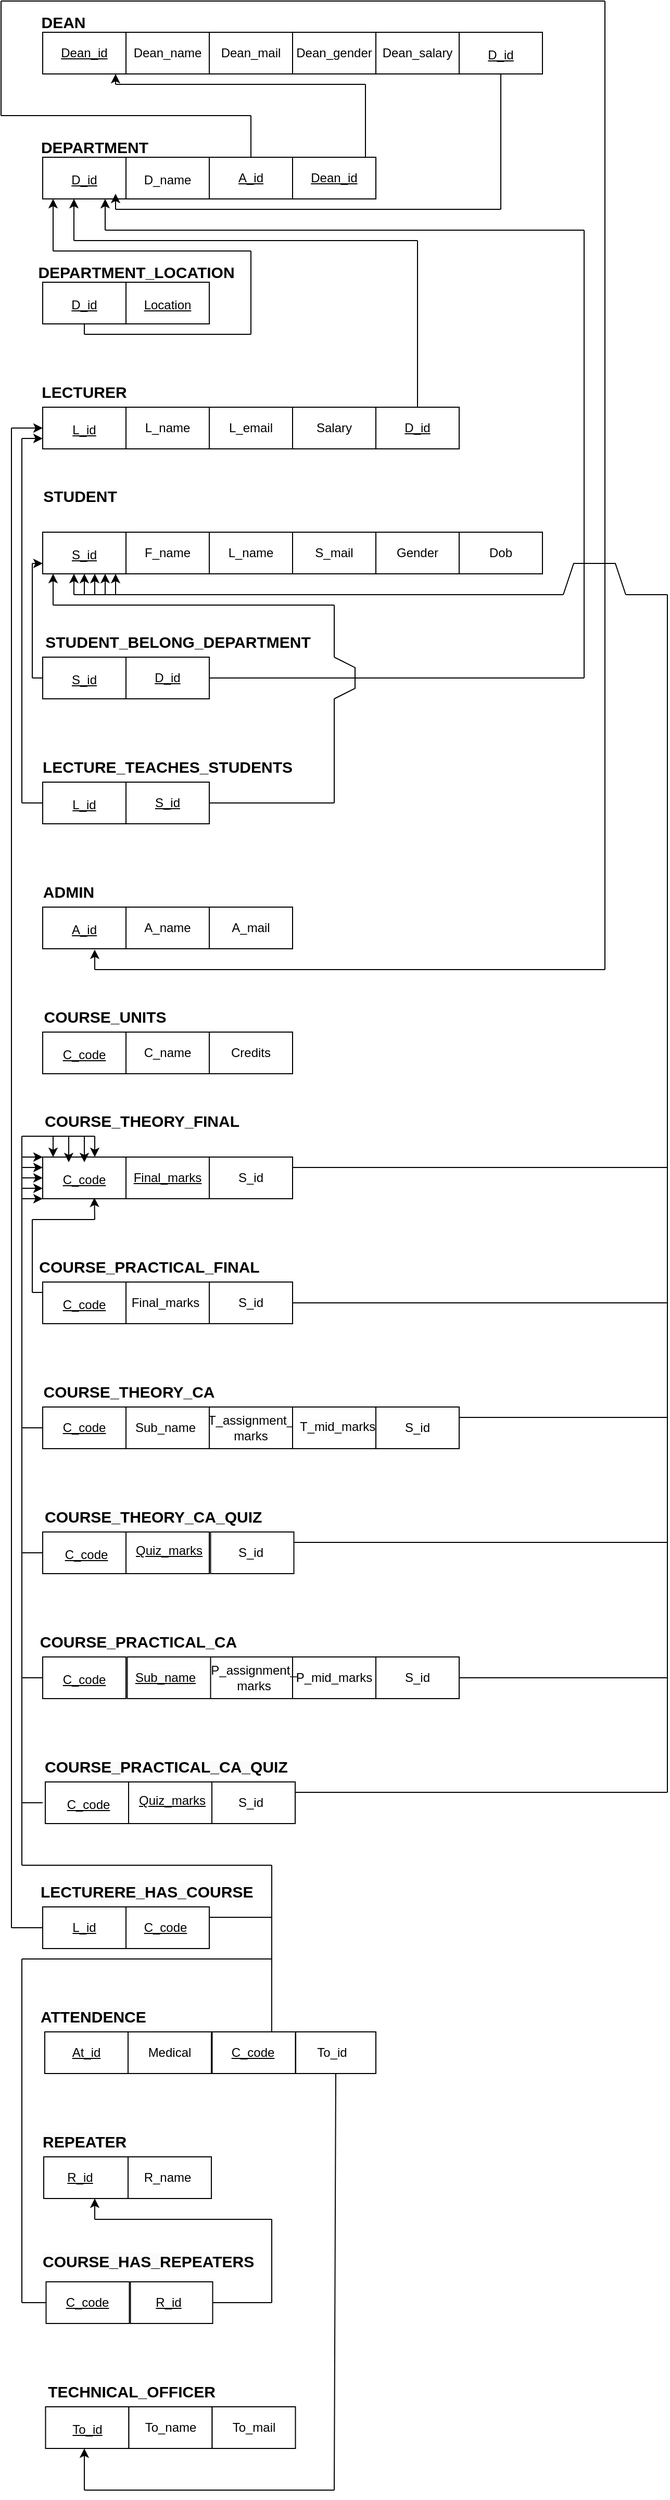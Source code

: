 <mxfile version="20.8.16" type="device"><diagram name="Page-1" id="XttruOUNouMFuz4y5_sI"><mxGraphModel dx="1036" dy="606" grid="1" gridSize="10" guides="1" tooltips="1" connect="1" arrows="1" fold="1" page="1" pageScale="1" pageWidth="850" pageHeight="1100" math="0" shadow="0"><root><mxCell id="0"/><mxCell id="1" parent="0"/><mxCell id="ekOVRLEqLl2UPAh6PQIt-1" value="" style="rounded=0;whiteSpace=wrap;html=1;" parent="1" vertex="1"><mxGeometry x="40" y="40" width="80" height="40" as="geometry"/></mxCell><mxCell id="ekOVRLEqLl2UPAh6PQIt-2" value="" style="rounded=0;whiteSpace=wrap;html=1;" parent="1" vertex="1"><mxGeometry x="120" y="40" width="80" height="40" as="geometry"/></mxCell><mxCell id="ekOVRLEqLl2UPAh6PQIt-3" value="" style="rounded=0;whiteSpace=wrap;html=1;" parent="1" vertex="1"><mxGeometry x="200" y="40" width="80" height="40" as="geometry"/></mxCell><mxCell id="ekOVRLEqLl2UPAh6PQIt-4" value="" style="rounded=0;whiteSpace=wrap;html=1;" parent="1" vertex="1"><mxGeometry x="280" y="40" width="80" height="40" as="geometry"/></mxCell><mxCell id="ekOVRLEqLl2UPAh6PQIt-5" value="" style="rounded=0;whiteSpace=wrap;html=1;" parent="1" vertex="1"><mxGeometry x="360" y="40" width="80" height="40" as="geometry"/></mxCell><mxCell id="ekOVRLEqLl2UPAh6PQIt-6" value="&lt;u&gt;Dean_id&lt;/u&gt;" style="text;html=1;strokeColor=none;fillColor=none;align=center;verticalAlign=middle;whiteSpace=wrap;rounded=0;" parent="1" vertex="1"><mxGeometry x="50" y="45" width="60" height="30" as="geometry"/></mxCell><mxCell id="ekOVRLEqLl2UPAh6PQIt-7" value="Dean_name" style="text;html=1;strokeColor=none;fillColor=none;align=center;verticalAlign=middle;whiteSpace=wrap;rounded=0;" parent="1" vertex="1"><mxGeometry x="130" y="45" width="60" height="30" as="geometry"/></mxCell><mxCell id="ekOVRLEqLl2UPAh6PQIt-8" value="Dean_mail" style="text;html=1;strokeColor=none;fillColor=none;align=center;verticalAlign=middle;whiteSpace=wrap;rounded=0;" parent="1" vertex="1"><mxGeometry x="210" y="45" width="60" height="30" as="geometry"/></mxCell><mxCell id="ekOVRLEqLl2UPAh6PQIt-9" value="Dean_gender" style="text;html=1;strokeColor=none;fillColor=none;align=center;verticalAlign=middle;whiteSpace=wrap;rounded=0;" parent="1" vertex="1"><mxGeometry x="290" y="45" width="60" height="30" as="geometry"/></mxCell><mxCell id="ekOVRLEqLl2UPAh6PQIt-10" value="Dean_salary" style="text;html=1;strokeColor=none;fillColor=none;align=center;verticalAlign=middle;whiteSpace=wrap;rounded=0;" parent="1" vertex="1"><mxGeometry x="370" y="45" width="60" height="30" as="geometry"/></mxCell><mxCell id="ekOVRLEqLl2UPAh6PQIt-21" value="&lt;b&gt;&lt;font style=&quot;font-size: 15px;&quot;&gt;DEAN&lt;/font&gt;&lt;/b&gt;" style="text;html=1;strokeColor=none;fillColor=none;align=center;verticalAlign=middle;whiteSpace=wrap;rounded=0;" parent="1" vertex="1"><mxGeometry x="30" y="15" width="60" height="30" as="geometry"/></mxCell><mxCell id="ekOVRLEqLl2UPAh6PQIt-22" value="" style="rounded=0;whiteSpace=wrap;html=1;fontSize=15;" parent="1" vertex="1"><mxGeometry x="40" y="160" width="80" height="40" as="geometry"/></mxCell><mxCell id="ekOVRLEqLl2UPAh6PQIt-23" value="" style="rounded=0;whiteSpace=wrap;html=1;fontSize=15;" parent="1" vertex="1"><mxGeometry x="120" y="160" width="80" height="40" as="geometry"/></mxCell><mxCell id="ekOVRLEqLl2UPAh6PQIt-24" value="" style="rounded=0;whiteSpace=wrap;html=1;fontSize=15;" parent="1" vertex="1"><mxGeometry x="40" y="280" width="80" height="40" as="geometry"/></mxCell><mxCell id="ekOVRLEqLl2UPAh6PQIt-25" value="" style="rounded=0;whiteSpace=wrap;html=1;fontSize=15;" parent="1" vertex="1"><mxGeometry x="120" y="280" width="80" height="40" as="geometry"/></mxCell><mxCell id="ekOVRLEqLl2UPAh6PQIt-26" value="" style="rounded=0;whiteSpace=wrap;html=1;fontSize=15;" parent="1" vertex="1"><mxGeometry x="440" y="40" width="80" height="40" as="geometry"/></mxCell><mxCell id="ekOVRLEqLl2UPAh6PQIt-27" value="&lt;b&gt;DEPARTMENT&lt;/b&gt;" style="text;html=1;strokeColor=none;fillColor=none;align=center;verticalAlign=middle;whiteSpace=wrap;rounded=0;fontSize=15;" parent="1" vertex="1"><mxGeometry x="30" y="135" width="120" height="30" as="geometry"/></mxCell><mxCell id="ekOVRLEqLl2UPAh6PQIt-28" value="&lt;font style=&quot;font-size: 12px;&quot;&gt;D_name&lt;/font&gt;" style="text;html=1;strokeColor=none;fillColor=none;align=center;verticalAlign=middle;whiteSpace=wrap;rounded=0;fontSize=15;" parent="1" vertex="1"><mxGeometry x="130" y="165" width="60" height="30" as="geometry"/></mxCell><mxCell id="ekOVRLEqLl2UPAh6PQIt-29" value="&lt;font style=&quot;font-size: 12px;&quot;&gt;&lt;u&gt;D_id&lt;/u&gt;&lt;/font&gt;" style="text;html=1;strokeColor=none;fillColor=none;align=center;verticalAlign=middle;whiteSpace=wrap;rounded=0;fontSize=15;" parent="1" vertex="1"><mxGeometry x="50" y="165" width="60" height="30" as="geometry"/></mxCell><mxCell id="ekOVRLEqLl2UPAh6PQIt-30" value="&lt;font style=&quot;font-size: 12px;&quot;&gt;&lt;u&gt;D_id&lt;/u&gt;&lt;/font&gt;" style="text;html=1;strokeColor=none;fillColor=none;align=center;verticalAlign=middle;whiteSpace=wrap;rounded=0;fontSize=15;" parent="1" vertex="1"><mxGeometry x="50" y="285" width="60" height="30" as="geometry"/></mxCell><mxCell id="ekOVRLEqLl2UPAh6PQIt-31" value="&lt;font style=&quot;font-size: 12px;&quot;&gt;&lt;u&gt;Location&lt;/u&gt;&lt;/font&gt;" style="text;html=1;strokeColor=none;fillColor=none;align=center;verticalAlign=middle;whiteSpace=wrap;rounded=0;fontSize=15;" parent="1" vertex="1"><mxGeometry x="130" y="285" width="60" height="30" as="geometry"/></mxCell><mxCell id="ekOVRLEqLl2UPAh6PQIt-34" value="&lt;font style=&quot;font-size: 15px;&quot;&gt;&lt;b&gt;DEPARTMENT_LOCATION&lt;/b&gt;&lt;/font&gt;" style="text;html=1;strokeColor=none;fillColor=none;align=center;verticalAlign=middle;whiteSpace=wrap;rounded=0;fontSize=12;" parent="1" vertex="1"><mxGeometry x="20" y="255" width="220" height="30" as="geometry"/></mxCell><mxCell id="ekOVRLEqLl2UPAh6PQIt-35" value="&lt;font style=&quot;font-size: 12px;&quot;&gt;&lt;u&gt;D_id&lt;/u&gt;&lt;/font&gt;" style="text;html=1;strokeColor=none;fillColor=none;align=center;verticalAlign=middle;whiteSpace=wrap;rounded=0;fontSize=15;" parent="1" vertex="1"><mxGeometry x="450" y="45" width="60" height="30" as="geometry"/></mxCell><mxCell id="ekOVRLEqLl2UPAh6PQIt-36" value="&lt;font style=&quot;font-size: 15px;&quot;&gt;&lt;b&gt;LECTURER&lt;/b&gt;&lt;/font&gt;" style="text;html=1;strokeColor=none;fillColor=none;align=center;verticalAlign=middle;whiteSpace=wrap;rounded=0;fontSize=12;" parent="1" vertex="1"><mxGeometry x="35" y="370" width="90" height="30" as="geometry"/></mxCell><mxCell id="ekOVRLEqLl2UPAh6PQIt-37" value="" style="rounded=0;whiteSpace=wrap;html=1;fontSize=15;" parent="1" vertex="1"><mxGeometry x="40" y="400" width="80" height="40" as="geometry"/></mxCell><mxCell id="ekOVRLEqLl2UPAh6PQIt-38" value="" style="rounded=0;whiteSpace=wrap;html=1;fontSize=15;" parent="1" vertex="1"><mxGeometry x="120" y="400" width="80" height="40" as="geometry"/></mxCell><mxCell id="ekOVRLEqLl2UPAh6PQIt-39" value="" style="rounded=0;whiteSpace=wrap;html=1;fontSize=15;" parent="1" vertex="1"><mxGeometry x="200" y="400" width="80" height="40" as="geometry"/></mxCell><mxCell id="ekOVRLEqLl2UPAh6PQIt-40" value="" style="rounded=0;whiteSpace=wrap;html=1;fontSize=15;" parent="1" vertex="1"><mxGeometry x="280" y="400" width="80" height="40" as="geometry"/></mxCell><mxCell id="ekOVRLEqLl2UPAh6PQIt-41" value="" style="rounded=0;whiteSpace=wrap;html=1;fontSize=15;" parent="1" vertex="1"><mxGeometry x="360" y="400" width="80" height="40" as="geometry"/></mxCell><mxCell id="ekOVRLEqLl2UPAh6PQIt-44" value="&lt;font style=&quot;font-size: 12px;&quot;&gt;&lt;u&gt;L_id&lt;/u&gt;&lt;/font&gt;" style="text;html=1;strokeColor=none;fillColor=none;align=center;verticalAlign=middle;whiteSpace=wrap;rounded=0;fontSize=15;" parent="1" vertex="1"><mxGeometry x="50" y="405" width="60" height="30" as="geometry"/></mxCell><mxCell id="ekOVRLEqLl2UPAh6PQIt-45" value="L_name" style="text;html=1;strokeColor=none;fillColor=none;align=center;verticalAlign=middle;whiteSpace=wrap;rounded=0;fontSize=12;" parent="1" vertex="1"><mxGeometry x="130" y="405" width="60" height="30" as="geometry"/></mxCell><mxCell id="ekOVRLEqLl2UPAh6PQIt-46" value="L_email" style="text;html=1;strokeColor=none;fillColor=none;align=center;verticalAlign=middle;whiteSpace=wrap;rounded=0;fontSize=12;" parent="1" vertex="1"><mxGeometry x="210" y="405" width="60" height="30" as="geometry"/></mxCell><mxCell id="ekOVRLEqLl2UPAh6PQIt-47" value="Salary" style="text;html=1;strokeColor=none;fillColor=none;align=center;verticalAlign=middle;whiteSpace=wrap;rounded=0;fontSize=12;" parent="1" vertex="1"><mxGeometry x="290" y="405" width="60" height="30" as="geometry"/></mxCell><mxCell id="ekOVRLEqLl2UPAh6PQIt-48" value="&lt;u&gt;D_id&lt;/u&gt;" style="text;html=1;strokeColor=none;fillColor=none;align=center;verticalAlign=middle;whiteSpace=wrap;rounded=0;fontSize=12;" parent="1" vertex="1"><mxGeometry x="370" y="405" width="60" height="30" as="geometry"/></mxCell><mxCell id="ekOVRLEqLl2UPAh6PQIt-49" value="&lt;font style=&quot;font-size: 15px;&quot;&gt;&lt;b&gt;STUDENT&lt;/b&gt;&lt;/font&gt;" style="text;html=1;strokeColor=none;fillColor=none;align=center;verticalAlign=middle;whiteSpace=wrap;rounded=0;fontSize=12;" parent="1" vertex="1"><mxGeometry x="46" y="470" width="60" height="30" as="geometry"/></mxCell><mxCell id="ekOVRLEqLl2UPAh6PQIt-50" value="" style="rounded=0;whiteSpace=wrap;html=1;fontSize=15;" parent="1" vertex="1"><mxGeometry x="40" y="520" width="80" height="40" as="geometry"/></mxCell><mxCell id="ekOVRLEqLl2UPAh6PQIt-51" value="" style="rounded=0;whiteSpace=wrap;html=1;fontSize=15;" parent="1" vertex="1"><mxGeometry x="120" y="520" width="80" height="40" as="geometry"/></mxCell><mxCell id="ekOVRLEqLl2UPAh6PQIt-52" value="" style="rounded=0;whiteSpace=wrap;html=1;fontSize=15;" parent="1" vertex="1"><mxGeometry x="200" y="520" width="80" height="40" as="geometry"/></mxCell><mxCell id="ekOVRLEqLl2UPAh6PQIt-53" value="" style="rounded=0;whiteSpace=wrap;html=1;fontSize=15;" parent="1" vertex="1"><mxGeometry x="280" y="520" width="80" height="40" as="geometry"/></mxCell><mxCell id="ekOVRLEqLl2UPAh6PQIt-54" value="" style="rounded=0;whiteSpace=wrap;html=1;fontSize=15;" parent="1" vertex="1"><mxGeometry x="360" y="520" width="80" height="40" as="geometry"/></mxCell><mxCell id="ekOVRLEqLl2UPAh6PQIt-55" value="" style="rounded=0;whiteSpace=wrap;html=1;fontSize=15;" parent="1" vertex="1"><mxGeometry x="440" y="520" width="80" height="40" as="geometry"/></mxCell><mxCell id="ekOVRLEqLl2UPAh6PQIt-57" value="&lt;font style=&quot;font-size: 12px;&quot;&gt;&lt;u&gt;S_id&lt;/u&gt;&lt;/font&gt;" style="text;html=1;strokeColor=none;fillColor=none;align=center;verticalAlign=middle;whiteSpace=wrap;rounded=0;fontSize=15;" parent="1" vertex="1"><mxGeometry x="50" y="525" width="60" height="30" as="geometry"/></mxCell><mxCell id="ekOVRLEqLl2UPAh6PQIt-58" value="F_name" style="text;html=1;strokeColor=none;fillColor=none;align=center;verticalAlign=middle;whiteSpace=wrap;rounded=0;fontSize=12;" parent="1" vertex="1"><mxGeometry x="130" y="525" width="60" height="30" as="geometry"/></mxCell><mxCell id="ekOVRLEqLl2UPAh6PQIt-59" value="L_name" style="text;html=1;strokeColor=none;fillColor=none;align=center;verticalAlign=middle;whiteSpace=wrap;rounded=0;fontSize=12;" parent="1" vertex="1"><mxGeometry x="210" y="525" width="60" height="30" as="geometry"/></mxCell><mxCell id="ekOVRLEqLl2UPAh6PQIt-60" value="S_mail" style="text;html=1;strokeColor=none;fillColor=none;align=center;verticalAlign=middle;whiteSpace=wrap;rounded=0;fontSize=12;" parent="1" vertex="1"><mxGeometry x="290" y="525" width="60" height="30" as="geometry"/></mxCell><mxCell id="ekOVRLEqLl2UPAh6PQIt-61" value="Gender" style="text;html=1;strokeColor=none;fillColor=none;align=center;verticalAlign=middle;whiteSpace=wrap;rounded=0;fontSize=12;" parent="1" vertex="1"><mxGeometry x="370" y="525" width="60" height="30" as="geometry"/></mxCell><mxCell id="ekOVRLEqLl2UPAh6PQIt-62" value="Dob" style="text;html=1;strokeColor=none;fillColor=none;align=center;verticalAlign=middle;whiteSpace=wrap;rounded=0;fontSize=12;" parent="1" vertex="1"><mxGeometry x="450" y="525" width="60" height="30" as="geometry"/></mxCell><mxCell id="ekOVRLEqLl2UPAh6PQIt-63" value="&lt;b&gt;&lt;font style=&quot;font-size: 15px;&quot;&gt;STUDENT_BELONG_DEPARTMENT&lt;/font&gt;&lt;/b&gt;" style="text;html=1;strokeColor=none;fillColor=none;align=center;verticalAlign=middle;whiteSpace=wrap;rounded=0;fontSize=12;" parent="1" vertex="1"><mxGeometry x="35" y="610" width="270" height="30" as="geometry"/></mxCell><mxCell id="ekOVRLEqLl2UPAh6PQIt-64" value="" style="rounded=0;whiteSpace=wrap;html=1;fontSize=15;" parent="1" vertex="1"><mxGeometry x="40" y="640" width="80" height="40" as="geometry"/></mxCell><mxCell id="ekOVRLEqLl2UPAh6PQIt-65" value="" style="rounded=0;whiteSpace=wrap;html=1;fontSize=15;" parent="1" vertex="1"><mxGeometry x="120" y="640" width="80" height="40" as="geometry"/></mxCell><mxCell id="ekOVRLEqLl2UPAh6PQIt-69" value="&lt;span style=&quot;font-size: 12px;&quot;&gt;&lt;u&gt;S_id&lt;/u&gt;&lt;/span&gt;" style="text;html=1;strokeColor=none;fillColor=none;align=center;verticalAlign=middle;whiteSpace=wrap;rounded=0;fontSize=15;" parent="1" vertex="1"><mxGeometry x="50" y="645" width="60" height="30" as="geometry"/></mxCell><mxCell id="ekOVRLEqLl2UPAh6PQIt-70" value="&lt;u&gt;D_id&lt;/u&gt;" style="text;html=1;strokeColor=none;fillColor=none;align=center;verticalAlign=middle;whiteSpace=wrap;rounded=0;fontSize=12;" parent="1" vertex="1"><mxGeometry x="130" y="645" width="60" height="30" as="geometry"/></mxCell><mxCell id="ekOVRLEqLl2UPAh6PQIt-71" value="&lt;font style=&quot;font-size: 15px;&quot;&gt;&lt;b&gt;LECTURE_TEACHES_STUDENTS&lt;/b&gt;&lt;/font&gt;" style="text;html=1;strokeColor=none;fillColor=none;align=center;verticalAlign=middle;whiteSpace=wrap;rounded=0;fontSize=12;" parent="1" vertex="1"><mxGeometry x="40" y="730" width="240" height="30" as="geometry"/></mxCell><mxCell id="ekOVRLEqLl2UPAh6PQIt-72" value="" style="rounded=0;whiteSpace=wrap;html=1;fontSize=15;" parent="1" vertex="1"><mxGeometry x="40" y="760" width="80" height="40" as="geometry"/></mxCell><mxCell id="ekOVRLEqLl2UPAh6PQIt-73" value="" style="rounded=0;whiteSpace=wrap;html=1;fontSize=15;" parent="1" vertex="1"><mxGeometry x="120" y="760" width="80" height="40" as="geometry"/></mxCell><mxCell id="ekOVRLEqLl2UPAh6PQIt-74" value="&lt;span style=&quot;font-size: 12px;&quot;&gt;&lt;u&gt;L_id&lt;/u&gt;&lt;/span&gt;" style="text;html=1;strokeColor=none;fillColor=none;align=center;verticalAlign=middle;whiteSpace=wrap;rounded=0;fontSize=15;" parent="1" vertex="1"><mxGeometry x="50" y="765" width="60" height="30" as="geometry"/></mxCell><mxCell id="ekOVRLEqLl2UPAh6PQIt-76" value="&lt;u&gt;S_id&lt;/u&gt;" style="text;html=1;strokeColor=none;fillColor=none;align=center;verticalAlign=middle;whiteSpace=wrap;rounded=0;fontSize=12;" parent="1" vertex="1"><mxGeometry x="130" y="765" width="60" height="30" as="geometry"/></mxCell><mxCell id="ekOVRLEqLl2UPAh6PQIt-77" value="&lt;b&gt;&lt;font style=&quot;font-size: 15px;&quot;&gt;ADMIN&lt;/font&gt;&lt;/b&gt;" style="text;html=1;strokeColor=none;fillColor=none;align=center;verticalAlign=middle;whiteSpace=wrap;rounded=0;fontSize=12;" parent="1" vertex="1"><mxGeometry x="35" y="850" width="60" height="30" as="geometry"/></mxCell><mxCell id="ekOVRLEqLl2UPAh6PQIt-78" value="" style="rounded=0;whiteSpace=wrap;html=1;fontSize=15;" parent="1" vertex="1"><mxGeometry x="40" y="880" width="80" height="40" as="geometry"/></mxCell><mxCell id="ekOVRLEqLl2UPAh6PQIt-79" value="" style="rounded=0;whiteSpace=wrap;html=1;fontSize=15;" parent="1" vertex="1"><mxGeometry x="120" y="880" width="80" height="40" as="geometry"/></mxCell><mxCell id="ekOVRLEqLl2UPAh6PQIt-80" value="" style="rounded=0;whiteSpace=wrap;html=1;fontSize=15;" parent="1" vertex="1"><mxGeometry x="200" y="880" width="80" height="40" as="geometry"/></mxCell><mxCell id="ekOVRLEqLl2UPAh6PQIt-82" value="&lt;font style=&quot;font-size: 12px;&quot;&gt;&lt;u&gt;A_id&lt;/u&gt;&lt;/font&gt;" style="text;html=1;strokeColor=none;fillColor=none;align=center;verticalAlign=middle;whiteSpace=wrap;rounded=0;fontSize=15;" parent="1" vertex="1"><mxGeometry x="50" y="885" width="60" height="30" as="geometry"/></mxCell><mxCell id="ekOVRLEqLl2UPAh6PQIt-83" value="A_name" style="text;html=1;strokeColor=none;fillColor=none;align=center;verticalAlign=middle;whiteSpace=wrap;rounded=0;fontSize=12;" parent="1" vertex="1"><mxGeometry x="130" y="885" width="60" height="30" as="geometry"/></mxCell><mxCell id="ekOVRLEqLl2UPAh6PQIt-84" value="A_mail" style="text;html=1;strokeColor=none;fillColor=none;align=center;verticalAlign=middle;whiteSpace=wrap;rounded=0;fontSize=12;" parent="1" vertex="1"><mxGeometry x="210" y="885" width="60" height="30" as="geometry"/></mxCell><mxCell id="ekOVRLEqLl2UPAh6PQIt-85" value="" style="rounded=0;whiteSpace=wrap;html=1;fontSize=12;" parent="1" vertex="1"><mxGeometry x="200" y="160" width="80" height="40" as="geometry"/></mxCell><mxCell id="ekOVRLEqLl2UPAh6PQIt-90" value="" style="rounded=0;whiteSpace=wrap;html=1;fontSize=12;" parent="1" vertex="1"><mxGeometry x="280" y="160" width="80" height="40" as="geometry"/></mxCell><mxCell id="ekOVRLEqLl2UPAh6PQIt-91" value="&lt;u&gt;A_id&lt;/u&gt;" style="text;html=1;strokeColor=none;fillColor=none;align=center;verticalAlign=middle;whiteSpace=wrap;rounded=0;fontSize=12;" parent="1" vertex="1"><mxGeometry x="210" y="165" width="60" height="30" as="geometry"/></mxCell><mxCell id="ekOVRLEqLl2UPAh6PQIt-92" value="&lt;font style=&quot;font-size: 15px;&quot;&gt;&lt;b&gt;COURSE_UNITS&lt;/b&gt;&lt;/font&gt;" style="text;html=1;strokeColor=none;fillColor=none;align=center;verticalAlign=middle;whiteSpace=wrap;rounded=0;fontSize=12;" parent="1" vertex="1"><mxGeometry x="35" y="970" width="130" height="30" as="geometry"/></mxCell><mxCell id="ekOVRLEqLl2UPAh6PQIt-93" value="" style="rounded=0;whiteSpace=wrap;html=1;fontSize=15;" parent="1" vertex="1"><mxGeometry x="40" y="1000" width="80" height="40" as="geometry"/></mxCell><mxCell id="ekOVRLEqLl2UPAh6PQIt-94" value="" style="rounded=0;whiteSpace=wrap;html=1;fontSize=15;" parent="1" vertex="1"><mxGeometry x="120" y="1000" width="80" height="40" as="geometry"/></mxCell><mxCell id="ekOVRLEqLl2UPAh6PQIt-95" value="" style="rounded=0;whiteSpace=wrap;html=1;fontSize=15;" parent="1" vertex="1"><mxGeometry x="200" y="1000" width="80" height="40" as="geometry"/></mxCell><mxCell id="ekOVRLEqLl2UPAh6PQIt-98" value="&lt;span style=&quot;font-size: 12px;&quot;&gt;&lt;u&gt;C_code&lt;/u&gt;&lt;/span&gt;" style="text;html=1;strokeColor=none;fillColor=none;align=center;verticalAlign=middle;whiteSpace=wrap;rounded=0;fontSize=15;" parent="1" vertex="1"><mxGeometry x="50" y="1005" width="60" height="30" as="geometry"/></mxCell><mxCell id="ekOVRLEqLl2UPAh6PQIt-99" value="C_name" style="text;html=1;strokeColor=none;fillColor=none;align=center;verticalAlign=middle;whiteSpace=wrap;rounded=0;fontSize=12;" parent="1" vertex="1"><mxGeometry x="130" y="1005" width="60" height="30" as="geometry"/></mxCell><mxCell id="ekOVRLEqLl2UPAh6PQIt-100" value="Credits" style="text;html=1;strokeColor=none;fillColor=none;align=center;verticalAlign=middle;whiteSpace=wrap;rounded=0;fontSize=12;" parent="1" vertex="1"><mxGeometry x="210" y="1005" width="60" height="30" as="geometry"/></mxCell><mxCell id="ekOVRLEqLl2UPAh6PQIt-102" value="&lt;b&gt;&lt;font style=&quot;font-size: 15px;&quot;&gt;COURSE_THEORY_FINAL&lt;/font&gt;&lt;/b&gt;" style="text;html=1;strokeColor=none;fillColor=none;align=center;verticalAlign=middle;whiteSpace=wrap;rounded=0;fontSize=12;" parent="1" vertex="1"><mxGeometry x="38.25" y="1070" width="195" height="30" as="geometry"/></mxCell><mxCell id="ekOVRLEqLl2UPAh6PQIt-103" value="" style="rounded=0;whiteSpace=wrap;html=1;fontSize=12;" parent="1" vertex="1"><mxGeometry x="40" y="1120" width="80" height="40" as="geometry"/></mxCell><mxCell id="ekOVRLEqLl2UPAh6PQIt-104" value="" style="rounded=0;whiteSpace=wrap;html=1;fontSize=12;" parent="1" vertex="1"><mxGeometry x="120" y="1120" width="80" height="40" as="geometry"/></mxCell><mxCell id="ekOVRLEqLl2UPAh6PQIt-108" value="&lt;u style=&quot;border-color: var(--border-color); font-size: 12px;&quot;&gt;C_code&lt;/u&gt;" style="text;html=1;strokeColor=none;fillColor=none;align=center;verticalAlign=middle;whiteSpace=wrap;rounded=0;fontSize=15;" parent="1" vertex="1"><mxGeometry x="50" y="1125" width="60" height="30" as="geometry"/></mxCell><mxCell id="ekOVRLEqLl2UPAh6PQIt-109" value="&lt;u&gt;Final_marks&lt;/u&gt;" style="text;html=1;strokeColor=none;fillColor=none;align=center;verticalAlign=middle;whiteSpace=wrap;rounded=0;fontSize=12;" parent="1" vertex="1"><mxGeometry x="130" y="1125" width="60" height="30" as="geometry"/></mxCell><mxCell id="ekOVRLEqLl2UPAh6PQIt-110" value="&lt;b style=&quot;border-color: var(--border-color);&quot;&gt;&lt;font style=&quot;border-color: var(--border-color); font-size: 15px;&quot;&gt;COURSE_PRACTICAL_FINAL&lt;/font&gt;&lt;/b&gt;" style="text;html=1;strokeColor=none;fillColor=none;align=center;verticalAlign=middle;whiteSpace=wrap;rounded=0;fontSize=12;" parent="1" vertex="1"><mxGeometry x="75" y="1210" width="135" height="30" as="geometry"/></mxCell><mxCell id="ekOVRLEqLl2UPAh6PQIt-111" value="" style="rounded=0;whiteSpace=wrap;html=1;fontSize=15;" parent="1" vertex="1"><mxGeometry x="40" y="1240" width="80" height="40" as="geometry"/></mxCell><mxCell id="ekOVRLEqLl2UPAh6PQIt-112" value="" style="rounded=0;whiteSpace=wrap;html=1;fontSize=15;" parent="1" vertex="1"><mxGeometry x="120" y="1240" width="80" height="40" as="geometry"/></mxCell><mxCell id="ekOVRLEqLl2UPAh6PQIt-115" value="&lt;u style=&quot;border-color: var(--border-color); font-size: 12px;&quot;&gt;C_code&lt;/u&gt;" style="text;html=1;strokeColor=none;fillColor=none;align=center;verticalAlign=middle;whiteSpace=wrap;rounded=0;fontSize=15;" parent="1" vertex="1"><mxGeometry x="50" y="1245" width="60" height="30" as="geometry"/></mxCell><mxCell id="ekOVRLEqLl2UPAh6PQIt-116" value="Final_marks" style="text;html=1;strokeColor=none;fillColor=none;align=center;verticalAlign=middle;whiteSpace=wrap;rounded=0;fontSize=12;" parent="1" vertex="1"><mxGeometry x="128" y="1245" width="60" height="30" as="geometry"/></mxCell><mxCell id="ekOVRLEqLl2UPAh6PQIt-119" value="&lt;b style=&quot;border-color: var(--border-color);&quot;&gt;&lt;font style=&quot;border-color: var(--border-color); font-size: 15px;&quot;&gt;COURSE_THEORY_CA&lt;/font&gt;&lt;/b&gt;" style="text;html=1;strokeColor=none;fillColor=none;align=center;verticalAlign=middle;whiteSpace=wrap;rounded=0;fontSize=12;" parent="1" vertex="1"><mxGeometry x="57.5" y="1330" width="130" height="30" as="geometry"/></mxCell><mxCell id="ekOVRLEqLl2UPAh6PQIt-120" value="" style="rounded=0;whiteSpace=wrap;html=1;fontSize=15;" parent="1" vertex="1"><mxGeometry x="40" y="1360" width="80" height="40" as="geometry"/></mxCell><mxCell id="ekOVRLEqLl2UPAh6PQIt-121" value="" style="rounded=0;whiteSpace=wrap;html=1;fontSize=15;" parent="1" vertex="1"><mxGeometry x="200" y="1360" width="80" height="40" as="geometry"/></mxCell><mxCell id="ekOVRLEqLl2UPAh6PQIt-123" value="T_assignment_&lt;br&gt;marks" style="text;html=1;strokeColor=none;fillColor=none;align=center;verticalAlign=middle;whiteSpace=wrap;rounded=0;fontSize=12;" parent="1" vertex="1"><mxGeometry x="210" y="1365" width="60" height="30" as="geometry"/></mxCell><mxCell id="ekOVRLEqLl2UPAh6PQIt-124" value="&lt;b style=&quot;border-color: var(--border-color);&quot;&gt;&lt;font style=&quot;border-color: var(--border-color); font-size: 15px;&quot;&gt;COURSE_PRACTICAL_CA&lt;/font&gt;&lt;/b&gt;" style="text;html=1;strokeColor=none;fillColor=none;align=center;verticalAlign=middle;whiteSpace=wrap;rounded=0;fontSize=12;" parent="1" vertex="1"><mxGeometry x="62.5" y="1570" width="137.5" height="30" as="geometry"/></mxCell><mxCell id="ekOVRLEqLl2UPAh6PQIt-125" value="" style="rounded=0;whiteSpace=wrap;html=1;fontSize=15;" parent="1" vertex="1"><mxGeometry x="40" y="1600" width="80" height="40" as="geometry"/></mxCell><mxCell id="ekOVRLEqLl2UPAh6PQIt-126" value="" style="rounded=0;whiteSpace=wrap;html=1;fontSize=15;" parent="1" vertex="1"><mxGeometry x="200" y="1600" width="80" height="40" as="geometry"/></mxCell><mxCell id="ekOVRLEqLl2UPAh6PQIt-127" value="" style="rounded=0;whiteSpace=wrap;html=1;fontSize=15;" parent="1" vertex="1"><mxGeometry x="280" y="1600" width="80" height="40" as="geometry"/></mxCell><mxCell id="ekOVRLEqLl2UPAh6PQIt-128" value="&lt;u style=&quot;border-color: var(--border-color); font-size: 12px;&quot;&gt;C_code&lt;/u&gt;" style="text;html=1;strokeColor=none;fillColor=none;align=center;verticalAlign=middle;whiteSpace=wrap;rounded=0;fontSize=15;" parent="1" vertex="1"><mxGeometry x="50" y="1605" width="60" height="30" as="geometry"/></mxCell><mxCell id="ekOVRLEqLl2UPAh6PQIt-129" value="&lt;span style=&quot;border-color: var(--border-color);&quot;&gt;P_assignment_&lt;br style=&quot;border-color: var(--border-color);&quot;&gt;marks&lt;/span&gt;" style="text;html=1;strokeColor=none;fillColor=none;align=center;verticalAlign=middle;whiteSpace=wrap;rounded=0;fontSize=12;" parent="1" vertex="1"><mxGeometry x="212.5" y="1605" width="60" height="30" as="geometry"/></mxCell><mxCell id="ekOVRLEqLl2UPAh6PQIt-130" value="&lt;span style=&quot;border-color: var(--border-color);&quot;&gt;P_mid_marks&lt;/span&gt;" style="text;html=1;strokeColor=none;fillColor=none;align=center;verticalAlign=middle;whiteSpace=wrap;rounded=0;fontSize=12;" parent="1" vertex="1"><mxGeometry x="290" y="1605" width="60" height="30" as="geometry"/></mxCell><mxCell id="ekOVRLEqLl2UPAh6PQIt-131" value="&lt;b style=&quot;border-color: var(--border-color); font-size: 15px;&quot;&gt;TECHNICAL_OFFICER&lt;/b&gt;" style="text;html=1;strokeColor=none;fillColor=none;align=center;verticalAlign=middle;whiteSpace=wrap;rounded=0;fontSize=12;" parent="1" vertex="1"><mxGeometry x="37.75" y="2290" width="175" height="30" as="geometry"/></mxCell><mxCell id="ekOVRLEqLl2UPAh6PQIt-132" value="" style="rounded=0;whiteSpace=wrap;html=1;fontSize=15;" parent="1" vertex="1"><mxGeometry x="42.75" y="2320" width="80" height="40" as="geometry"/></mxCell><mxCell id="ekOVRLEqLl2UPAh6PQIt-133" value="" style="rounded=0;whiteSpace=wrap;html=1;fontSize=15;" parent="1" vertex="1"><mxGeometry x="122.75" y="2320" width="80" height="40" as="geometry"/></mxCell><mxCell id="ekOVRLEqLl2UPAh6PQIt-134" value="" style="rounded=0;whiteSpace=wrap;html=1;fontSize=15;" parent="1" vertex="1"><mxGeometry x="202.75" y="2320" width="80" height="40" as="geometry"/></mxCell><mxCell id="ekOVRLEqLl2UPAh6PQIt-136" value="&lt;span style=&quot;font-size: 12px;&quot;&gt;&lt;u&gt;To_id&lt;/u&gt;&lt;/span&gt;" style="text;html=1;strokeColor=none;fillColor=none;align=center;verticalAlign=middle;whiteSpace=wrap;rounded=0;fontSize=15;" parent="1" vertex="1"><mxGeometry x="52.75" y="2325" width="60" height="30" as="geometry"/></mxCell><mxCell id="ekOVRLEqLl2UPAh6PQIt-137" value="To_name" style="text;html=1;strokeColor=none;fillColor=none;align=center;verticalAlign=middle;whiteSpace=wrap;rounded=0;fontSize=12;" parent="1" vertex="1"><mxGeometry x="132.75" y="2325" width="60" height="30" as="geometry"/></mxCell><mxCell id="ekOVRLEqLl2UPAh6PQIt-138" value="To_mail" style="text;html=1;strokeColor=none;fillColor=none;align=center;verticalAlign=middle;whiteSpace=wrap;rounded=0;fontSize=12;" parent="1" vertex="1"><mxGeometry x="212.75" y="2325" width="60" height="30" as="geometry"/></mxCell><mxCell id="ekOVRLEqLl2UPAh6PQIt-143" value="" style="rounded=0;whiteSpace=wrap;html=1;fontSize=15;" parent="1" vertex="1"><mxGeometry x="202.75" y="1960" width="80" height="40" as="geometry"/></mxCell><mxCell id="ekOVRLEqLl2UPAh6PQIt-146" value="&lt;u&gt;C_code&lt;/u&gt;" style="text;html=1;strokeColor=none;fillColor=none;align=center;verticalAlign=middle;whiteSpace=wrap;rounded=0;fontSize=12;" parent="1" vertex="1"><mxGeometry x="211.5" y="1965" width="60" height="30" as="geometry"/></mxCell><mxCell id="ekOVRLEqLl2UPAh6PQIt-147" value="" style="endArrow=none;html=1;rounded=0;fontSize=12;" parent="1" edge="1"><mxGeometry width="50" height="50" relative="1" as="geometry"><mxPoint x="480" y="210" as="sourcePoint"/><mxPoint x="480" y="80" as="targetPoint"/></mxGeometry></mxCell><mxCell id="ekOVRLEqLl2UPAh6PQIt-148" value="" style="endArrow=none;html=1;rounded=0;fontSize=12;" parent="1" edge="1"><mxGeometry width="50" height="50" relative="1" as="geometry"><mxPoint x="110" y="210" as="sourcePoint"/><mxPoint x="480" y="210" as="targetPoint"/></mxGeometry></mxCell><mxCell id="ekOVRLEqLl2UPAh6PQIt-149" value="" style="endArrow=classic;html=1;rounded=0;fontSize=12;entryX=1;entryY=1;entryDx=0;entryDy=0;" parent="1" target="ekOVRLEqLl2UPAh6PQIt-29" edge="1"><mxGeometry width="50" height="50" relative="1" as="geometry"><mxPoint x="110" y="210" as="sourcePoint"/><mxPoint x="160" y="160" as="targetPoint"/></mxGeometry></mxCell><mxCell id="ekOVRLEqLl2UPAh6PQIt-151" value="&lt;u style=&quot;border-color: var(--border-color);&quot;&gt;Dean_id&lt;/u&gt;" style="text;html=1;strokeColor=none;fillColor=none;align=center;verticalAlign=middle;whiteSpace=wrap;rounded=0;fontSize=12;" parent="1" vertex="1"><mxGeometry x="290" y="165" width="60" height="30" as="geometry"/></mxCell><mxCell id="ekOVRLEqLl2UPAh6PQIt-153" value="" style="endArrow=none;html=1;rounded=0;fontSize=12;" parent="1" edge="1"><mxGeometry width="50" height="50" relative="1" as="geometry"><mxPoint x="110" y="90" as="sourcePoint"/><mxPoint x="350" y="90" as="targetPoint"/></mxGeometry></mxCell><mxCell id="ekOVRLEqLl2UPAh6PQIt-155" value="" style="endArrow=classic;html=1;rounded=0;fontSize=12;" parent="1" edge="1"><mxGeometry width="50" height="50" relative="1" as="geometry"><mxPoint x="110" y="90" as="sourcePoint"/><mxPoint x="110" y="80" as="targetPoint"/></mxGeometry></mxCell><mxCell id="ekOVRLEqLl2UPAh6PQIt-156" value="" style="endArrow=none;html=1;rounded=0;fontSize=12;" parent="1" edge="1"><mxGeometry width="50" height="50" relative="1" as="geometry"><mxPoint x="350" y="160" as="sourcePoint"/><mxPoint x="350" y="90" as="targetPoint"/></mxGeometry></mxCell><mxCell id="ekOVRLEqLl2UPAh6PQIt-157" value="" style="endArrow=none;html=1;rounded=0;fontSize=12;" parent="1" edge="1"><mxGeometry width="50" height="50" relative="1" as="geometry"><mxPoint x="400" y="400" as="sourcePoint"/><mxPoint x="400" y="240" as="targetPoint"/></mxGeometry></mxCell><mxCell id="ekOVRLEqLl2UPAh6PQIt-158" value="" style="endArrow=none;html=1;rounded=0;fontSize=12;" parent="1" edge="1"><mxGeometry width="50" height="50" relative="1" as="geometry"><mxPoint x="70" y="240" as="sourcePoint"/><mxPoint x="400" y="240" as="targetPoint"/></mxGeometry></mxCell><mxCell id="ekOVRLEqLl2UPAh6PQIt-159" value="" style="endArrow=classic;html=1;rounded=0;fontSize=12;entryX=0.375;entryY=1;entryDx=0;entryDy=0;entryPerimeter=0;" parent="1" target="ekOVRLEqLl2UPAh6PQIt-22" edge="1"><mxGeometry width="50" height="50" relative="1" as="geometry"><mxPoint x="70" y="240" as="sourcePoint"/><mxPoint x="120" y="190" as="targetPoint"/></mxGeometry></mxCell><mxCell id="ekOVRLEqLl2UPAh6PQIt-161" value="" style="endArrow=none;html=1;rounded=0;fontSize=12;" parent="1" edge="1"><mxGeometry width="50" height="50" relative="1" as="geometry"><mxPoint x="200" y="660" as="sourcePoint"/><mxPoint x="560" y="660" as="targetPoint"/></mxGeometry></mxCell><mxCell id="ekOVRLEqLl2UPAh6PQIt-162" value="" style="endArrow=none;html=1;rounded=0;fontSize=12;" parent="1" edge="1"><mxGeometry width="50" height="50" relative="1" as="geometry"><mxPoint x="560" y="660" as="sourcePoint"/><mxPoint x="560" y="230" as="targetPoint"/></mxGeometry></mxCell><mxCell id="ekOVRLEqLl2UPAh6PQIt-163" value="" style="endArrow=none;html=1;rounded=0;fontSize=12;" parent="1" edge="1"><mxGeometry width="50" height="50" relative="1" as="geometry"><mxPoint x="100" y="230" as="sourcePoint"/><mxPoint x="560" y="230" as="targetPoint"/></mxGeometry></mxCell><mxCell id="ekOVRLEqLl2UPAh6PQIt-164" value="" style="endArrow=classic;html=1;rounded=0;fontSize=12;entryX=0.75;entryY=1;entryDx=0;entryDy=0;" parent="1" target="ekOVRLEqLl2UPAh6PQIt-22" edge="1"><mxGeometry width="50" height="50" relative="1" as="geometry"><mxPoint x="100" y="230" as="sourcePoint"/><mxPoint x="150" y="180" as="targetPoint"/></mxGeometry></mxCell><mxCell id="ekOVRLEqLl2UPAh6PQIt-165" value="" style="endArrow=none;html=1;rounded=0;fontSize=12;" parent="1" edge="1"><mxGeometry width="50" height="50" relative="1" as="geometry"><mxPoint x="80" y="330" as="sourcePoint"/><mxPoint x="80" y="320" as="targetPoint"/></mxGeometry></mxCell><mxCell id="ekOVRLEqLl2UPAh6PQIt-166" value="" style="endArrow=none;html=1;rounded=0;fontSize=12;" parent="1" edge="1"><mxGeometry width="50" height="50" relative="1" as="geometry"><mxPoint x="80" y="330" as="sourcePoint"/><mxPoint x="240" y="330" as="targetPoint"/></mxGeometry></mxCell><mxCell id="ekOVRLEqLl2UPAh6PQIt-167" value="" style="endArrow=none;html=1;rounded=0;fontSize=12;" parent="1" edge="1"><mxGeometry width="50" height="50" relative="1" as="geometry"><mxPoint x="240" y="330" as="sourcePoint"/><mxPoint x="240" y="250" as="targetPoint"/></mxGeometry></mxCell><mxCell id="ekOVRLEqLl2UPAh6PQIt-168" value="" style="endArrow=none;html=1;rounded=0;fontSize=12;" parent="1" edge="1"><mxGeometry width="50" height="50" relative="1" as="geometry"><mxPoint x="50" y="250" as="sourcePoint"/><mxPoint x="240" y="250" as="targetPoint"/></mxGeometry></mxCell><mxCell id="ekOVRLEqLl2UPAh6PQIt-169" value="" style="endArrow=classic;html=1;rounded=0;fontSize=12;entryX=0.125;entryY=1;entryDx=0;entryDy=0;entryPerimeter=0;" parent="1" target="ekOVRLEqLl2UPAh6PQIt-22" edge="1"><mxGeometry width="50" height="50" relative="1" as="geometry"><mxPoint x="50" y="250" as="sourcePoint"/><mxPoint x="50" y="210" as="targetPoint"/></mxGeometry></mxCell><mxCell id="ekOVRLEqLl2UPAh6PQIt-170" value="" style="endArrow=none;html=1;rounded=0;fontSize=12;" parent="1" edge="1"><mxGeometry width="50" height="50" relative="1" as="geometry"><mxPoint x="30" y="660" as="sourcePoint"/><mxPoint x="40" y="660" as="targetPoint"/></mxGeometry></mxCell><mxCell id="ekOVRLEqLl2UPAh6PQIt-171" value="" style="endArrow=none;html=1;rounded=0;fontSize=12;" parent="1" edge="1"><mxGeometry width="50" height="50" relative="1" as="geometry"><mxPoint x="30" y="660" as="sourcePoint"/><mxPoint x="30" y="550" as="targetPoint"/></mxGeometry></mxCell><mxCell id="ekOVRLEqLl2UPAh6PQIt-172" value="" style="endArrow=classic;html=1;rounded=0;fontSize=12;entryX=0;entryY=0.75;entryDx=0;entryDy=0;" parent="1" target="ekOVRLEqLl2UPAh6PQIt-50" edge="1"><mxGeometry width="50" height="50" relative="1" as="geometry"><mxPoint x="30" y="550" as="sourcePoint"/><mxPoint x="80" y="500" as="targetPoint"/></mxGeometry></mxCell><mxCell id="ekOVRLEqLl2UPAh6PQIt-173" value="" style="endArrow=none;html=1;rounded=0;fontSize=12;" parent="1" edge="1"><mxGeometry width="50" height="50" relative="1" as="geometry"><mxPoint x="200" y="780" as="sourcePoint"/><mxPoint x="320" y="780" as="targetPoint"/></mxGeometry></mxCell><mxCell id="ekOVRLEqLl2UPAh6PQIt-174" value="" style="endArrow=none;html=1;rounded=0;fontSize=12;" parent="1" edge="1"><mxGeometry width="50" height="50" relative="1" as="geometry"><mxPoint x="320" y="780" as="sourcePoint"/><mxPoint x="320" y="680" as="targetPoint"/></mxGeometry></mxCell><mxCell id="ekOVRLEqLl2UPAh6PQIt-177" value="" style="endArrow=none;html=1;rounded=0;fontSize=12;" parent="1" edge="1"><mxGeometry width="50" height="50" relative="1" as="geometry"><mxPoint x="20" y="780" as="sourcePoint"/><mxPoint x="40" y="780" as="targetPoint"/></mxGeometry></mxCell><mxCell id="ekOVRLEqLl2UPAh6PQIt-178" value="" style="endArrow=none;html=1;rounded=0;fontSize=12;" parent="1" edge="1"><mxGeometry width="50" height="50" relative="1" as="geometry"><mxPoint x="20" y="780" as="sourcePoint"/><mxPoint x="20" y="430" as="targetPoint"/></mxGeometry></mxCell><mxCell id="ekOVRLEqLl2UPAh6PQIt-180" value="" style="endArrow=classic;html=1;rounded=0;fontSize=12;entryX=0;entryY=0.75;entryDx=0;entryDy=0;" parent="1" target="ekOVRLEqLl2UPAh6PQIt-37" edge="1"><mxGeometry width="50" height="50" relative="1" as="geometry"><mxPoint x="20" y="430" as="sourcePoint"/><mxPoint x="70" y="380" as="targetPoint"/></mxGeometry></mxCell><mxCell id="ekOVRLEqLl2UPAh6PQIt-185" value="" style="endArrow=none;html=1;rounded=0;fontSize=12;" parent="1" edge="1"><mxGeometry width="50" height="50" relative="1" as="geometry"><mxPoint y="120" as="sourcePoint"/><mxPoint x="240" y="120" as="targetPoint"/></mxGeometry></mxCell><mxCell id="ekOVRLEqLl2UPAh6PQIt-187" value="" style="endArrow=none;html=1;rounded=0;fontSize=12;" parent="1" edge="1"><mxGeometry width="50" height="50" relative="1" as="geometry"><mxPoint y="10" as="sourcePoint"/><mxPoint y="120" as="targetPoint"/></mxGeometry></mxCell><mxCell id="ekOVRLEqLl2UPAh6PQIt-188" value="" style="endArrow=none;html=1;rounded=0;fontSize=12;" parent="1" edge="1"><mxGeometry width="50" height="50" relative="1" as="geometry"><mxPoint y="10" as="sourcePoint"/><mxPoint x="580" y="10" as="targetPoint"/></mxGeometry></mxCell><mxCell id="ekOVRLEqLl2UPAh6PQIt-189" value="" style="endArrow=none;html=1;rounded=0;fontSize=12;" parent="1" edge="1"><mxGeometry width="50" height="50" relative="1" as="geometry"><mxPoint x="580" y="940" as="sourcePoint"/><mxPoint x="580" y="10" as="targetPoint"/></mxGeometry></mxCell><mxCell id="ekOVRLEqLl2UPAh6PQIt-190" value="" style="endArrow=none;html=1;rounded=0;fontSize=12;" parent="1" edge="1"><mxGeometry width="50" height="50" relative="1" as="geometry"><mxPoint x="90" y="940" as="sourcePoint"/><mxPoint x="580" y="940" as="targetPoint"/></mxGeometry></mxCell><mxCell id="ekOVRLEqLl2UPAh6PQIt-191" value="" style="endArrow=classic;html=1;rounded=0;fontSize=12;entryX=0.625;entryY=1.02;entryDx=0;entryDy=0;entryPerimeter=0;" parent="1" target="ekOVRLEqLl2UPAh6PQIt-78" edge="1"><mxGeometry width="50" height="50" relative="1" as="geometry"><mxPoint x="90" y="940" as="sourcePoint"/><mxPoint x="140" y="890" as="targetPoint"/></mxGeometry></mxCell><mxCell id="ekOVRLEqLl2UPAh6PQIt-207" value="" style="endArrow=none;html=1;rounded=0;fontSize=12;exitX=0.5;exitY=0;exitDx=0;exitDy=0;" parent="1" source="ekOVRLEqLl2UPAh6PQIt-85" edge="1"><mxGeometry width="50" height="50" relative="1" as="geometry"><mxPoint x="190" y="170" as="sourcePoint"/><mxPoint x="240" y="120" as="targetPoint"/></mxGeometry></mxCell><mxCell id="ekOVRLEqLl2UPAh6PQIt-210" value="" style="endArrow=none;html=1;rounded=0;fontSize=12;" parent="1" edge="1"><mxGeometry width="50" height="50" relative="1" as="geometry"><mxPoint x="320" y="680" as="sourcePoint"/><mxPoint x="320" y="640" as="targetPoint"/><Array as="points"><mxPoint x="340" y="670"/><mxPoint x="340" y="660"/><mxPoint x="340" y="650"/></Array></mxGeometry></mxCell><mxCell id="ekOVRLEqLl2UPAh6PQIt-211" value="" style="endArrow=none;html=1;rounded=0;fontSize=12;" parent="1" edge="1"><mxGeometry width="50" height="50" relative="1" as="geometry"><mxPoint x="320" y="640" as="sourcePoint"/><mxPoint x="320" y="590" as="targetPoint"/></mxGeometry></mxCell><mxCell id="ekOVRLEqLl2UPAh6PQIt-212" value="" style="endArrow=none;html=1;rounded=0;fontSize=12;" parent="1" edge="1"><mxGeometry width="50" height="50" relative="1" as="geometry"><mxPoint x="60" y="590" as="sourcePoint"/><mxPoint x="320" y="590" as="targetPoint"/></mxGeometry></mxCell><mxCell id="ekOVRLEqLl2UPAh6PQIt-235" value="" style="endArrow=none;html=1;rounded=0;fontSize=12;" parent="1" edge="1"><mxGeometry width="50" height="50" relative="1" as="geometry"><mxPoint x="600" y="580" as="sourcePoint"/><mxPoint x="640" y="580" as="targetPoint"/></mxGeometry></mxCell><mxCell id="ekOVRLEqLl2UPAh6PQIt-236" value="" style="endArrow=none;html=1;rounded=0;fontSize=12;" parent="1" edge="1"><mxGeometry width="50" height="50" relative="1" as="geometry"><mxPoint x="540" y="580" as="sourcePoint"/><mxPoint x="600" y="580" as="targetPoint"/><Array as="points"><mxPoint x="550" y="550"/><mxPoint x="570" y="550"/><mxPoint x="590" y="550"/></Array></mxGeometry></mxCell><mxCell id="ekOVRLEqLl2UPAh6PQIt-237" value="" style="endArrow=none;html=1;rounded=0;fontSize=12;" parent="1" edge="1"><mxGeometry width="50" height="50" relative="1" as="geometry"><mxPoint x="80" y="580" as="sourcePoint"/><mxPoint x="540" y="580" as="targetPoint"/></mxGeometry></mxCell><mxCell id="ekOVRLEqLl2UPAh6PQIt-238" value="" style="endArrow=classic;html=1;rounded=0;fontSize=12;entryX=0.5;entryY=1;entryDx=0;entryDy=0;" parent="1" target="ekOVRLEqLl2UPAh6PQIt-50" edge="1"><mxGeometry width="50" height="50" relative="1" as="geometry"><mxPoint x="80" y="580" as="sourcePoint"/><mxPoint x="130" y="530" as="targetPoint"/></mxGeometry></mxCell><mxCell id="pTmua-JHDjA1yrtclx_s-1" value="" style="rounded=0;whiteSpace=wrap;html=1;fontSize=15;" parent="1" vertex="1"><mxGeometry x="42.5" y="1720" width="80" height="40" as="geometry"/></mxCell><mxCell id="pTmua-JHDjA1yrtclx_s-2" value="" style="rounded=0;whiteSpace=wrap;html=1;fontSize=15;" parent="1" vertex="1"><mxGeometry x="122.5" y="1720" width="80" height="40" as="geometry"/></mxCell><mxCell id="pTmua-JHDjA1yrtclx_s-3" value="&lt;u style=&quot;border-color: var(--border-color); font-size: 12px;&quot;&gt;C_code&lt;/u&gt;" style="text;html=1;strokeColor=none;fillColor=none;align=center;verticalAlign=middle;whiteSpace=wrap;rounded=0;fontSize=15;" parent="1" vertex="1"><mxGeometry x="55" y="1725" width="57.5" height="30" as="geometry"/></mxCell><mxCell id="pTmua-JHDjA1yrtclx_s-4" value="&lt;u&gt;Quiz_marks&lt;/u&gt;" style="text;html=1;strokeColor=none;fillColor=none;align=center;verticalAlign=middle;whiteSpace=wrap;rounded=0;fontSize=12;" parent="1" vertex="1"><mxGeometry x="132.5" y="1720" width="62.5" height="35" as="geometry"/></mxCell><mxCell id="pTmua-JHDjA1yrtclx_s-5" value="&lt;b style=&quot;border-color: var(--border-color); color: rgb(0, 0, 0); font-family: Helvetica; font-size: 12px; font-style: normal; font-variant-ligatures: normal; font-variant-caps: normal; letter-spacing: normal; orphans: 2; text-align: center; text-indent: 0px; text-transform: none; widows: 2; word-spacing: 0px; -webkit-text-stroke-width: 0px; background-color: rgb(251, 251, 251); text-decoration-thickness: initial; text-decoration-style: initial; text-decoration-color: initial;&quot;&gt;&lt;font style=&quot;border-color: var(--border-color); font-size: 15px;&quot;&gt;COURSE_THEORY_CA_QUIZ&lt;/font&gt;&lt;/b&gt;" style="text;whiteSpace=wrap;html=1;" parent="1" vertex="1"><mxGeometry x="40" y="1450" width="200" height="40" as="geometry"/></mxCell><mxCell id="pTmua-JHDjA1yrtclx_s-6" value="&lt;b style=&quot;border-color: var(--border-color); color: rgb(0, 0, 0); font-family: Helvetica; font-size: 12px; font-style: normal; font-variant-ligatures: normal; font-variant-caps: normal; letter-spacing: normal; orphans: 2; text-align: center; text-indent: 0px; text-transform: none; widows: 2; word-spacing: 0px; -webkit-text-stroke-width: 0px; background-color: rgb(251, 251, 251); text-decoration-thickness: initial; text-decoration-style: initial; text-decoration-color: initial;&quot;&gt;&lt;font style=&quot;border-color: var(--border-color); font-size: 15px;&quot;&gt;COURSE_PRACTICAL_CA_QUIZ&lt;/font&gt;&lt;/b&gt;" style="text;whiteSpace=wrap;html=1;" parent="1" vertex="1"><mxGeometry x="40" y="1690" width="200" height="40" as="geometry"/></mxCell><mxCell id="pTmua-JHDjA1yrtclx_s-10" value="" style="rounded=0;whiteSpace=wrap;html=1;fontSize=15;" parent="1" vertex="1"><mxGeometry x="40" y="1480" width="80" height="40" as="geometry"/></mxCell><mxCell id="pTmua-JHDjA1yrtclx_s-11" value="" style="rounded=0;whiteSpace=wrap;html=1;fontSize=15;" parent="1" vertex="1"><mxGeometry x="120" y="1480" width="80" height="40" as="geometry"/></mxCell><mxCell id="pTmua-JHDjA1yrtclx_s-12" value="&lt;u style=&quot;border-color: var(--border-color); font-size: 12px;&quot;&gt;C_code&lt;/u&gt;" style="text;html=1;strokeColor=none;fillColor=none;align=center;verticalAlign=middle;whiteSpace=wrap;rounded=0;fontSize=15;" parent="1" vertex="1"><mxGeometry x="52.5" y="1485" width="57.5" height="30" as="geometry"/></mxCell><mxCell id="pTmua-JHDjA1yrtclx_s-13" value="&lt;u&gt;Quiz_marks&lt;/u&gt;" style="text;html=1;strokeColor=none;fillColor=none;align=center;verticalAlign=middle;whiteSpace=wrap;rounded=0;fontSize=12;" parent="1" vertex="1"><mxGeometry x="130" y="1480" width="62.5" height="35" as="geometry"/></mxCell><mxCell id="pTmua-JHDjA1yrtclx_s-14" value="" style="rounded=0;whiteSpace=wrap;html=1;fontSize=15;" parent="1" vertex="1"><mxGeometry x="280" y="1360" width="80" height="40" as="geometry"/></mxCell><mxCell id="pTmua-JHDjA1yrtclx_s-15" value="&lt;span style=&quot;border-color: var(--border-color); color: rgb(0, 0, 0); font-family: Helvetica; font-style: normal; font-variant-ligatures: normal; font-variant-caps: normal; font-weight: 400; letter-spacing: normal; orphans: 2; text-align: center; text-indent: 0px; text-transform: none; widows: 2; word-spacing: 0px; -webkit-text-stroke-width: 0px; background-color: rgb(251, 251, 251); font-size: 12px;&quot;&gt;T_mid_marks&lt;/span&gt;" style="text;whiteSpace=wrap;html=1;" parent="1" vertex="1"><mxGeometry x="285" y="1365" width="70" height="40" as="geometry"/></mxCell><mxCell id="pTmua-JHDjA1yrtclx_s-17" value="" style="rounded=0;whiteSpace=wrap;html=1;fontSize=15;" parent="1" vertex="1"><mxGeometry x="120" y="1360" width="80" height="40" as="geometry"/></mxCell><mxCell id="pTmua-JHDjA1yrtclx_s-18" value="&lt;br&gt;" style="rounded=0;whiteSpace=wrap;html=1;fontSize=15;" parent="1" vertex="1"><mxGeometry x="121.25" y="1600" width="80" height="40" as="geometry"/></mxCell><mxCell id="pTmua-JHDjA1yrtclx_s-19" value="&lt;u style=&quot;border-color: var(--border-color);&quot;&gt;C_code&lt;/u&gt;" style="text;html=1;strokeColor=none;fillColor=none;align=center;verticalAlign=middle;whiteSpace=wrap;rounded=0;" parent="1" vertex="1"><mxGeometry x="50" y="1365" width="60" height="30" as="geometry"/></mxCell><mxCell id="pTmua-JHDjA1yrtclx_s-20" value="Sub_name" style="text;html=1;strokeColor=none;fillColor=none;align=center;verticalAlign=middle;whiteSpace=wrap;rounded=0;" parent="1" vertex="1"><mxGeometry x="128" y="1365" width="60" height="30" as="geometry"/></mxCell><mxCell id="pTmua-JHDjA1yrtclx_s-21" value="&lt;u&gt;&lt;br&gt;&lt;span style=&quot;border-color: var(--border-color); color: rgb(0, 0, 0); font-family: Helvetica; font-style: normal; font-variant-ligatures: normal; font-variant-caps: normal; font-weight: 400; letter-spacing: normal; orphans: 2; text-align: center; text-indent: 0px; text-transform: none; widows: 2; word-spacing: 0px; -webkit-text-stroke-width: 0px; text-decoration-thickness: initial; text-decoration-style: initial; text-decoration-color: initial; font-size: 12px; background-color: rgb(251, 251, 251); float: none; display: inline !important;&quot;&gt;Sub_name&lt;/span&gt;&lt;br style=&quot;border-color: var(--border-color); color: rgb(0, 0, 0); font-family: Helvetica; font-size: 15px; font-style: normal; font-variant-ligatures: normal; font-variant-caps: normal; font-weight: 400; letter-spacing: normal; orphans: 2; text-align: center; text-indent: 0px; text-transform: none; widows: 2; word-spacing: 0px; -webkit-text-stroke-width: 0px; background-color: rgb(251, 251, 251); text-decoration-thickness: initial; text-decoration-style: initial; text-decoration-color: initial;&quot;&gt;&lt;br&gt;&lt;/u&gt;" style="text;html=1;strokeColor=none;fillColor=none;align=center;verticalAlign=middle;whiteSpace=wrap;rounded=0;" parent="1" vertex="1"><mxGeometry x="128" y="1612.5" width="60" height="15" as="geometry"/></mxCell><mxCell id="pTmua-JHDjA1yrtclx_s-22" value="" style="rounded=0;whiteSpace=wrap;html=1;fontSize=15;" parent="1" vertex="1"><mxGeometry x="200" y="1120" width="80" height="40" as="geometry"/></mxCell><mxCell id="pTmua-JHDjA1yrtclx_s-23" value="" style="rounded=0;whiteSpace=wrap;html=1;fontSize=15;" parent="1" vertex="1"><mxGeometry x="200" y="1240" width="80" height="40" as="geometry"/></mxCell><mxCell id="pTmua-JHDjA1yrtclx_s-24" value="" style="rounded=0;whiteSpace=wrap;html=1;fontSize=15;" parent="1" vertex="1"><mxGeometry x="360" y="1360" width="80" height="40" as="geometry"/></mxCell><mxCell id="pTmua-JHDjA1yrtclx_s-25" value="" style="rounded=0;whiteSpace=wrap;html=1;fontSize=15;" parent="1" vertex="1"><mxGeometry x="201.25" y="1480" width="80" height="40" as="geometry"/></mxCell><mxCell id="pTmua-JHDjA1yrtclx_s-26" value="" style="rounded=0;whiteSpace=wrap;html=1;fontSize=15;" parent="1" vertex="1"><mxGeometry x="360" y="1600" width="80" height="40" as="geometry"/></mxCell><mxCell id="pTmua-JHDjA1yrtclx_s-27" value="" style="rounded=0;whiteSpace=wrap;html=1;fontSize=15;" parent="1" vertex="1"><mxGeometry x="202.5" y="1720" width="80" height="40" as="geometry"/></mxCell><mxCell id="pTmua-JHDjA1yrtclx_s-28" value="S_id" style="text;html=1;strokeColor=none;fillColor=none;align=center;verticalAlign=middle;whiteSpace=wrap;rounded=0;" parent="1" vertex="1"><mxGeometry x="210" y="1125" width="60" height="30" as="geometry"/></mxCell><mxCell id="pTmua-JHDjA1yrtclx_s-29" value="S_id" style="text;html=1;strokeColor=none;fillColor=none;align=center;verticalAlign=middle;whiteSpace=wrap;rounded=0;" parent="1" vertex="1"><mxGeometry x="210" y="1245" width="60" height="30" as="geometry"/></mxCell><mxCell id="pTmua-JHDjA1yrtclx_s-30" value="S_id" style="text;html=1;strokeColor=none;fillColor=none;align=center;verticalAlign=middle;whiteSpace=wrap;rounded=0;" parent="1" vertex="1"><mxGeometry x="370" y="1365" width="60" height="30" as="geometry"/></mxCell><mxCell id="pTmua-JHDjA1yrtclx_s-31" value="S_id" style="text;html=1;strokeColor=none;fillColor=none;align=center;verticalAlign=middle;whiteSpace=wrap;rounded=0;" parent="1" vertex="1"><mxGeometry x="210" y="1485" width="60" height="30" as="geometry"/></mxCell><mxCell id="pTmua-JHDjA1yrtclx_s-32" value="S_id" style="text;html=1;strokeColor=none;fillColor=none;align=center;verticalAlign=middle;whiteSpace=wrap;rounded=0;" parent="1" vertex="1"><mxGeometry x="370" y="1605" width="60" height="30" as="geometry"/></mxCell><mxCell id="pTmua-JHDjA1yrtclx_s-33" value="S_id" style="text;html=1;strokeColor=none;fillColor=none;align=center;verticalAlign=middle;whiteSpace=wrap;rounded=0;" parent="1" vertex="1"><mxGeometry x="210" y="1725" width="60" height="30" as="geometry"/></mxCell><mxCell id="pTmua-JHDjA1yrtclx_s-34" value="&lt;b style=&quot;border-color: var(--border-color); color: rgb(0, 0, 0); font-family: Helvetica; font-style: normal; font-variant-ligatures: normal; font-variant-caps: normal; letter-spacing: normal; orphans: 2; text-align: center; text-indent: 0px; text-transform: none; widows: 2; word-spacing: 0px; -webkit-text-stroke-width: 0px; background-color: rgb(251, 251, 251); text-decoration-thickness: initial; text-decoration-style: initial; text-decoration-color: initial; font-size: 15px;&quot;&gt;LECTURERE_HAS_COURSE&lt;/b&gt;" style="text;whiteSpace=wrap;html=1;" parent="1" vertex="1"><mxGeometry x="36.25" y="1810" width="190" height="40" as="geometry"/></mxCell><mxCell id="pTmua-JHDjA1yrtclx_s-38" value="" style="rounded=0;whiteSpace=wrap;html=1;" parent="1" vertex="1"><mxGeometry x="40" y="1840" width="80" height="40" as="geometry"/></mxCell><mxCell id="pTmua-JHDjA1yrtclx_s-39" value="" style="rounded=0;whiteSpace=wrap;html=1;" parent="1" vertex="1"><mxGeometry x="120" y="1840" width="80" height="40" as="geometry"/></mxCell><mxCell id="pTmua-JHDjA1yrtclx_s-41" value="&lt;u&gt;L_id&lt;/u&gt;" style="text;html=1;strokeColor=none;fillColor=none;align=center;verticalAlign=middle;whiteSpace=wrap;rounded=0;" parent="1" vertex="1"><mxGeometry x="50" y="1845" width="60" height="30" as="geometry"/></mxCell><mxCell id="pTmua-JHDjA1yrtclx_s-42" value="&lt;u&gt;C_code&lt;/u&gt;" style="text;html=1;strokeColor=none;fillColor=none;align=center;verticalAlign=middle;whiteSpace=wrap;rounded=0;" parent="1" vertex="1"><mxGeometry x="128" y="1845" width="60" height="30" as="geometry"/></mxCell><mxCell id="pTmua-JHDjA1yrtclx_s-43" value="&lt;b style=&quot;border-color: var(--border-color); color: rgb(0, 0, 0); font-family: Helvetica; font-style: normal; font-variant-ligatures: normal; font-variant-caps: normal; letter-spacing: normal; orphans: 2; text-indent: 0px; text-transform: none; widows: 2; word-spacing: 0px; -webkit-text-stroke-width: 0px; text-decoration-thickness: initial; text-decoration-style: initial; text-decoration-color: initial; text-align: center; background-color: rgb(251, 251, 251); font-size: 15px;&quot;&gt;ATTENDENCE&lt;/b&gt;" style="text;whiteSpace=wrap;html=1;" parent="1" vertex="1"><mxGeometry x="36.25" y="1930" width="240" height="40" as="geometry"/></mxCell><mxCell id="pTmua-JHDjA1yrtclx_s-44" value="" style="rounded=0;whiteSpace=wrap;html=1;" parent="1" vertex="1"><mxGeometry x="42" y="1960" width="80" height="40" as="geometry"/></mxCell><mxCell id="pTmua-JHDjA1yrtclx_s-45" value="" style="rounded=0;whiteSpace=wrap;html=1;" parent="1" vertex="1"><mxGeometry x="122" y="1960" width="80" height="40" as="geometry"/></mxCell><mxCell id="pTmua-JHDjA1yrtclx_s-47" value="&lt;u&gt;At_id&lt;/u&gt;" style="text;html=1;strokeColor=none;fillColor=none;align=center;verticalAlign=middle;whiteSpace=wrap;rounded=0;" parent="1" vertex="1"><mxGeometry x="52" y="1965" width="60" height="30" as="geometry"/></mxCell><mxCell id="pTmua-JHDjA1yrtclx_s-48" value="Medical" style="text;html=1;strokeColor=none;fillColor=none;align=center;verticalAlign=middle;whiteSpace=wrap;rounded=0;" parent="1" vertex="1"><mxGeometry x="132" y="1965" width="60" height="30" as="geometry"/></mxCell><mxCell id="pTmua-JHDjA1yrtclx_s-51" value="&lt;b style=&quot;border-color: var(--border-color); color: rgb(0, 0, 0); font-family: Helvetica; font-style: normal; font-variant-ligatures: normal; font-variant-caps: normal; letter-spacing: normal; orphans: 2; text-indent: 0px; text-transform: none; widows: 2; word-spacing: 0px; -webkit-text-stroke-width: 0px; text-decoration-thickness: initial; text-decoration-style: initial; text-decoration-color: initial; text-align: center; background-color: rgb(251, 251, 251); font-size: 15px;&quot;&gt;COURSE_HAS_REPEATERS&lt;/b&gt;" style="text;whiteSpace=wrap;html=1;" parent="1" vertex="1"><mxGeometry x="38.25" y="2165" width="250" height="40" as="geometry"/></mxCell><mxCell id="pTmua-JHDjA1yrtclx_s-52" value="" style="rounded=0;whiteSpace=wrap;html=1;" parent="1" vertex="1"><mxGeometry x="43.25" y="2200" width="80" height="40" as="geometry"/></mxCell><mxCell id="pTmua-JHDjA1yrtclx_s-53" value="" style="rounded=0;whiteSpace=wrap;html=1;" parent="1" vertex="1"><mxGeometry x="124.25" y="2200" width="79" height="40" as="geometry"/></mxCell><mxCell id="pTmua-JHDjA1yrtclx_s-55" value="&lt;u&gt;C_code&lt;/u&gt;" style="text;html=1;strokeColor=none;fillColor=none;align=center;verticalAlign=middle;whiteSpace=wrap;rounded=0;" parent="1" vertex="1"><mxGeometry x="53.25" y="2205" width="60" height="30" as="geometry"/></mxCell><mxCell id="pTmua-JHDjA1yrtclx_s-56" value="&lt;u&gt;R_id&lt;/u&gt;" style="text;html=1;strokeColor=none;fillColor=none;align=center;verticalAlign=middle;whiteSpace=wrap;rounded=0;" parent="1" vertex="1"><mxGeometry x="131.25" y="2205" width="60" height="30" as="geometry"/></mxCell><mxCell id="pTmua-JHDjA1yrtclx_s-59" value="&lt;b style=&quot;border-color: var(--border-color); color: rgb(0, 0, 0); font-family: Helvetica; font-style: normal; font-variant-ligatures: normal; font-variant-caps: normal; letter-spacing: normal; orphans: 2; text-indent: 0px; text-transform: none; widows: 2; word-spacing: 0px; -webkit-text-stroke-width: 0px; text-decoration-thickness: initial; text-decoration-style: initial; text-decoration-color: initial; text-align: center; background-color: rgb(251, 251, 251); font-size: 15px;&quot;&gt;REPEATER&lt;/b&gt;" style="text;whiteSpace=wrap;html=1;" parent="1" vertex="1"><mxGeometry x="38.25" y="2050" width="230" height="40" as="geometry"/></mxCell><mxCell id="pTmua-JHDjA1yrtclx_s-60" value="" style="rounded=0;whiteSpace=wrap;html=1;" parent="1" vertex="1"><mxGeometry x="41" y="2080" width="81" height="40" as="geometry"/></mxCell><mxCell id="pTmua-JHDjA1yrtclx_s-61" value="" style="rounded=0;whiteSpace=wrap;html=1;" parent="1" vertex="1"><mxGeometry x="122" y="2080" width="80" height="40" as="geometry"/></mxCell><mxCell id="pTmua-JHDjA1yrtclx_s-63" value="&lt;u&gt;R_id&lt;/u&gt;" style="text;html=1;strokeColor=none;fillColor=none;align=center;verticalAlign=middle;whiteSpace=wrap;rounded=0;" parent="1" vertex="1"><mxGeometry x="46" y="2085" width="60" height="30" as="geometry"/></mxCell><mxCell id="pTmua-JHDjA1yrtclx_s-64" value="R_name" style="text;html=1;strokeColor=none;fillColor=none;align=center;verticalAlign=middle;whiteSpace=wrap;rounded=0;" parent="1" vertex="1"><mxGeometry x="130" y="2085" width="60" height="30" as="geometry"/></mxCell><mxCell id="pTmua-JHDjA1yrtclx_s-78" value="" style="endArrow=none;html=1;rounded=0;" parent="1" edge="1"><mxGeometry width="50" height="50" relative="1" as="geometry"><mxPoint x="20" y="1380" as="sourcePoint"/><mxPoint x="20" y="1140" as="targetPoint"/></mxGeometry></mxCell><mxCell id="pTmua-JHDjA1yrtclx_s-84" value="" style="endArrow=none;html=1;rounded=0;" parent="1" edge="1"><mxGeometry width="50" height="50" relative="1" as="geometry"><mxPoint x="20" y="1380" as="sourcePoint"/><mxPoint x="40" y="1380" as="targetPoint"/></mxGeometry></mxCell><mxCell id="pTmua-JHDjA1yrtclx_s-85" value="" style="endArrow=none;html=1;rounded=0;" parent="1" edge="1"><mxGeometry width="50" height="50" relative="1" as="geometry"><mxPoint x="30" y="1250" as="sourcePoint"/><mxPoint x="40" y="1250" as="targetPoint"/></mxGeometry></mxCell><mxCell id="pTmua-JHDjA1yrtclx_s-97" value="" style="endArrow=none;html=1;rounded=0;" parent="1" edge="1"><mxGeometry width="50" height="50" relative="1" as="geometry"><mxPoint x="20" y="1740" as="sourcePoint"/><mxPoint x="20" y="1380" as="targetPoint"/></mxGeometry></mxCell><mxCell id="pTmua-JHDjA1yrtclx_s-98" value="" style="endArrow=none;html=1;rounded=0;" parent="1" edge="1"><mxGeometry width="50" height="50" relative="1" as="geometry"><mxPoint x="20" y="1740" as="sourcePoint"/><mxPoint x="40" y="1740" as="targetPoint"/></mxGeometry></mxCell><mxCell id="pTmua-JHDjA1yrtclx_s-99" value="" style="endArrow=none;html=1;rounded=0;" parent="1" edge="1"><mxGeometry width="50" height="50" relative="1" as="geometry"><mxPoint x="20" y="1620" as="sourcePoint"/><mxPoint x="40" y="1620" as="targetPoint"/></mxGeometry></mxCell><mxCell id="pTmua-JHDjA1yrtclx_s-100" value="" style="endArrow=none;html=1;rounded=0;" parent="1" edge="1"><mxGeometry width="50" height="50" relative="1" as="geometry"><mxPoint x="20" y="1500" as="sourcePoint"/><mxPoint x="40" y="1500" as="targetPoint"/></mxGeometry></mxCell><mxCell id="pTmua-JHDjA1yrtclx_s-101" value="" style="endArrow=none;html=1;rounded=0;" parent="1" edge="1"><mxGeometry width="50" height="50" relative="1" as="geometry"><mxPoint x="10" y="1860" as="sourcePoint"/><mxPoint x="40" y="1860" as="targetPoint"/></mxGeometry></mxCell><mxCell id="pTmua-JHDjA1yrtclx_s-102" value="" style="endArrow=none;html=1;rounded=0;" parent="1" edge="1"><mxGeometry width="50" height="50" relative="1" as="geometry"><mxPoint x="10" y="1860" as="sourcePoint"/><mxPoint x="10" y="420" as="targetPoint"/></mxGeometry></mxCell><mxCell id="pTmua-JHDjA1yrtclx_s-103" value="" style="endArrow=classic;html=1;rounded=0;entryX=0;entryY=0.5;entryDx=0;entryDy=0;" parent="1" target="ekOVRLEqLl2UPAh6PQIt-37" edge="1"><mxGeometry width="50" height="50" relative="1" as="geometry"><mxPoint x="10" y="420" as="sourcePoint"/><mxPoint x="60" y="370" as="targetPoint"/></mxGeometry></mxCell><mxCell id="pTmua-JHDjA1yrtclx_s-104" value="" style="endArrow=classic;html=1;fontFamily=Helvetica;fontSize=11;fontColor=default;align=center;strokeColor=default;" parent="1" edge="1"><mxGeometry width="50" height="50" relative="1" as="geometry"><mxPoint x="20" y="1130" as="sourcePoint"/><mxPoint x="40" y="1130" as="targetPoint"/></mxGeometry></mxCell><mxCell id="pTmua-JHDjA1yrtclx_s-105" value="" style="endArrow=classic;html=1;rounded=0;" parent="1" edge="1"><mxGeometry width="50" height="50" relative="1" as="geometry"><mxPoint x="20" y="1120" as="sourcePoint"/><mxPoint x="40" y="1120" as="targetPoint"/></mxGeometry></mxCell><mxCell id="pTmua-JHDjA1yrtclx_s-108" value="" style="endArrow=classic;html=1;rounded=0;" parent="1" edge="1"><mxGeometry width="50" height="50" relative="1" as="geometry"><mxPoint x="50" y="1120" as="sourcePoint"/><mxPoint x="50" y="1120" as="targetPoint"/></mxGeometry></mxCell><mxCell id="pTmua-JHDjA1yrtclx_s-109" value="" style="endArrow=classic;html=1;rounded=0;" parent="1" edge="1"><mxGeometry width="50" height="50" relative="1" as="geometry"><mxPoint x="90" y="1100" as="sourcePoint"/><mxPoint x="90" y="1120" as="targetPoint"/></mxGeometry></mxCell><mxCell id="pTmua-JHDjA1yrtclx_s-111" value="" style="endArrow=classic;html=1;rounded=0;entryX=0.5;entryY=0;entryDx=0;entryDy=0;" parent="1" target="ekOVRLEqLl2UPAh6PQIt-108" edge="1"><mxGeometry width="50" height="50" relative="1" as="geometry"><mxPoint x="80" y="1100" as="sourcePoint"/><mxPoint x="110" y="1120" as="targetPoint"/></mxGeometry></mxCell><mxCell id="pTmua-JHDjA1yrtclx_s-112" value="" style="endArrow=none;html=1;rounded=0;" parent="1" edge="1"><mxGeometry width="50" height="50" relative="1" as="geometry"><mxPoint x="20" y="1100" as="sourcePoint"/><mxPoint x="90" y="1100" as="targetPoint"/></mxGeometry></mxCell><mxCell id="pTmua-JHDjA1yrtclx_s-113" value="" style="endArrow=none;html=1;rounded=0;" parent="1" edge="1"><mxGeometry width="50" height="50" relative="1" as="geometry"><mxPoint x="20" y="1120" as="sourcePoint"/><mxPoint x="20" y="1100" as="targetPoint"/></mxGeometry></mxCell><mxCell id="pTmua-JHDjA1yrtclx_s-114" value="" style="endArrow=classic;html=1;rounded=0;" parent="1" edge="1"><mxGeometry width="50" height="50" relative="1" as="geometry"><mxPoint x="90" y="580" as="sourcePoint"/><mxPoint x="90" y="560" as="targetPoint"/></mxGeometry></mxCell><mxCell id="pTmua-JHDjA1yrtclx_s-116" value="" style="endArrow=classic;html=1;rounded=0;entryX=0.75;entryY=1;entryDx=0;entryDy=0;" parent="1" target="ekOVRLEqLl2UPAh6PQIt-50" edge="1"><mxGeometry width="50" height="50" relative="1" as="geometry"><mxPoint x="100" y="580" as="sourcePoint"/><mxPoint x="110" y="560" as="targetPoint"/><Array as="points"><mxPoint x="100" y="570"/></Array></mxGeometry></mxCell><mxCell id="pTmua-JHDjA1yrtclx_s-117" value="" style="endArrow=classic;html=1;rounded=0;" parent="1" edge="1"><mxGeometry width="50" height="50" relative="1" as="geometry"><mxPoint x="50" y="590" as="sourcePoint"/><mxPoint x="50" y="560" as="targetPoint"/></mxGeometry></mxCell><mxCell id="pTmua-JHDjA1yrtclx_s-118" value="" style="endArrow=none;html=1;rounded=0;" parent="1" edge="1"><mxGeometry width="50" height="50" relative="1" as="geometry"><mxPoint x="50" y="590" as="sourcePoint"/><mxPoint x="70" y="590" as="targetPoint"/></mxGeometry></mxCell><mxCell id="pTmua-JHDjA1yrtclx_s-119" value="" style="endArrow=classic;html=1;rounded=0;" parent="1" edge="1"><mxGeometry width="50" height="50" relative="1" as="geometry"><mxPoint x="110" y="580" as="sourcePoint"/><mxPoint x="110" y="560" as="targetPoint"/></mxGeometry></mxCell><mxCell id="pTmua-JHDjA1yrtclx_s-120" value="" style="endArrow=none;html=1;rounded=0;" parent="1" edge="1"><mxGeometry width="50" height="50" relative="1" as="geometry"><mxPoint x="30" y="1250" as="sourcePoint"/><mxPoint x="30" y="1180" as="targetPoint"/></mxGeometry></mxCell><mxCell id="pTmua-JHDjA1yrtclx_s-121" value="" style="endArrow=classic;html=1;rounded=0;entryX=0;entryY=0.5;entryDx=0;entryDy=0;" parent="1" target="ekOVRLEqLl2UPAh6PQIt-103" edge="1"><mxGeometry width="50" height="50" relative="1" as="geometry"><mxPoint x="20" y="1140" as="sourcePoint"/><mxPoint x="70" y="1100" as="targetPoint"/><Array as="points"><mxPoint x="30" y="1140"/></Array></mxGeometry></mxCell><mxCell id="pTmua-JHDjA1yrtclx_s-122" value="" style="endArrow=classic;html=1;rounded=0;" parent="1" edge="1"><mxGeometry width="50" height="50" relative="1" as="geometry"><mxPoint x="20" y="1150" as="sourcePoint"/><mxPoint x="40" y="1150" as="targetPoint"/></mxGeometry></mxCell><mxCell id="pTmua-JHDjA1yrtclx_s-123" value="" style="endArrow=classic;html=1;rounded=0;" parent="1" edge="1"><mxGeometry width="50" height="50" relative="1" as="geometry"><mxPoint x="20" y="1160" as="sourcePoint"/><mxPoint x="40" y="1160" as="targetPoint"/></mxGeometry></mxCell><mxCell id="pTmua-JHDjA1yrtclx_s-124" value="" style="endArrow=none;html=1;rounded=0;" parent="1" edge="1"><mxGeometry width="50" height="50" relative="1" as="geometry"><mxPoint x="20" y="1140" as="sourcePoint"/><mxPoint x="20" y="1120" as="targetPoint"/></mxGeometry></mxCell><mxCell id="pTmua-JHDjA1yrtclx_s-125" value="" style="endArrow=classic;html=1;rounded=0;entryX=0.25;entryY=0;entryDx=0;entryDy=0;" parent="1" target="ekOVRLEqLl2UPAh6PQIt-108" edge="1"><mxGeometry width="50" height="50" relative="1" as="geometry"><mxPoint x="65" y="1100" as="sourcePoint"/><mxPoint x="130" y="1160" as="targetPoint"/></mxGeometry></mxCell><mxCell id="pTmua-JHDjA1yrtclx_s-126" value="" style="endArrow=classic;html=1;rounded=0;" parent="1" edge="1"><mxGeometry width="50" height="50" relative="1" as="geometry"><mxPoint x="50" y="1100" as="sourcePoint"/><mxPoint x="50" y="1120" as="targetPoint"/></mxGeometry></mxCell><mxCell id="pTmua-JHDjA1yrtclx_s-127" value="" style="endArrow=none;html=1;rounded=0;" parent="1" edge="1"><mxGeometry width="50" height="50" relative="1" as="geometry"><mxPoint x="30" y="1180" as="sourcePoint"/><mxPoint x="90" y="1180" as="targetPoint"/></mxGeometry></mxCell><mxCell id="pTmua-JHDjA1yrtclx_s-128" value="" style="endArrow=classic;html=1;rounded=0;entryX=0.62;entryY=0.975;entryDx=0;entryDy=0;entryPerimeter=0;" parent="1" target="ekOVRLEqLl2UPAh6PQIt-103" edge="1"><mxGeometry width="50" height="50" relative="1" as="geometry"><mxPoint x="90" y="1180" as="sourcePoint"/><mxPoint x="140" y="1130" as="targetPoint"/></mxGeometry></mxCell><mxCell id="pTmua-JHDjA1yrtclx_s-129" value="" style="endArrow=none;html=1;rounded=0;" parent="1" edge="1"><mxGeometry width="50" height="50" relative="1" as="geometry"><mxPoint x="20" y="1800" as="sourcePoint"/><mxPoint x="20" y="1740" as="targetPoint"/></mxGeometry></mxCell><mxCell id="pTmua-JHDjA1yrtclx_s-130" value="" style="endArrow=none;html=1;rounded=0;" parent="1" edge="1"><mxGeometry width="50" height="50" relative="1" as="geometry"><mxPoint x="20" y="1800" as="sourcePoint"/><mxPoint x="260" y="1800" as="targetPoint"/></mxGeometry></mxCell><mxCell id="pTmua-JHDjA1yrtclx_s-131" value="" style="endArrow=none;html=1;rounded=0;exitX=0.932;exitY=0.75;exitDx=0;exitDy=0;exitPerimeter=0;" parent="1" source="pTmua-JHDjA1yrtclx_s-43" edge="1"><mxGeometry width="50" height="50" relative="1" as="geometry"><mxPoint x="210" y="1850" as="sourcePoint"/><mxPoint x="260" y="1800" as="targetPoint"/></mxGeometry></mxCell><mxCell id="pTmua-JHDjA1yrtclx_s-132" value="" style="endArrow=none;html=1;rounded=0;exitX=1;exitY=0.25;exitDx=0;exitDy=0;" parent="1" source="pTmua-JHDjA1yrtclx_s-39" edge="1"><mxGeometry width="50" height="50" relative="1" as="geometry"><mxPoint x="210" y="1900" as="sourcePoint"/><mxPoint x="260" y="1850" as="targetPoint"/></mxGeometry></mxCell><mxCell id="pTmua-JHDjA1yrtclx_s-136" value="" style="endArrow=none;html=1;rounded=0;" parent="1" edge="1"><mxGeometry width="50" height="50" relative="1" as="geometry"><mxPoint x="20" y="2220" as="sourcePoint"/><mxPoint x="20" y="2020" as="targetPoint"/></mxGeometry></mxCell><mxCell id="pTmua-JHDjA1yrtclx_s-137" value="" style="endArrow=none;html=1;rounded=0;entryX=0;entryY=0.5;entryDx=0;entryDy=0;" parent="1" target="pTmua-JHDjA1yrtclx_s-52" edge="1"><mxGeometry width="50" height="50" relative="1" as="geometry"><mxPoint x="20" y="2220" as="sourcePoint"/><mxPoint x="70" y="2170" as="targetPoint"/></mxGeometry></mxCell><mxCell id="pTmua-JHDjA1yrtclx_s-138" value="" style="endArrow=classic;html=1;rounded=0;" parent="1" edge="1"><mxGeometry width="50" height="50" relative="1" as="geometry"><mxPoint x="90" y="2140" as="sourcePoint"/><mxPoint x="90" y="2120" as="targetPoint"/></mxGeometry></mxCell><mxCell id="pTmua-JHDjA1yrtclx_s-139" value="" style="endArrow=none;html=1;rounded=0;" parent="1" edge="1"><mxGeometry width="50" height="50" relative="1" as="geometry"><mxPoint x="90" y="2140" as="sourcePoint"/><mxPoint x="260" y="2140" as="targetPoint"/></mxGeometry></mxCell><mxCell id="pTmua-JHDjA1yrtclx_s-140" value="" style="endArrow=none;html=1;rounded=0;" parent="1" edge="1"><mxGeometry width="50" height="50" relative="1" as="geometry"><mxPoint x="260" y="2220" as="sourcePoint"/><mxPoint x="260" y="2140" as="targetPoint"/></mxGeometry></mxCell><mxCell id="pTmua-JHDjA1yrtclx_s-141" value="" style="endArrow=none;html=1;rounded=0;exitX=1;exitY=0.5;exitDx=0;exitDy=0;" parent="1" source="pTmua-JHDjA1yrtclx_s-53" edge="1"><mxGeometry width="50" height="50" relative="1" as="geometry"><mxPoint x="210" y="2270" as="sourcePoint"/><mxPoint x="260" y="2220" as="targetPoint"/></mxGeometry></mxCell><mxCell id="pTmua-JHDjA1yrtclx_s-145" value="" style="endArrow=classic;html=1;rounded=0;" parent="1" edge="1"><mxGeometry width="50" height="50" relative="1" as="geometry"><mxPoint x="70" y="580" as="sourcePoint"/><mxPoint x="70" y="560" as="targetPoint"/></mxGeometry></mxCell><mxCell id="pTmua-JHDjA1yrtclx_s-146" value="" style="endArrow=none;html=1;rounded=0;" parent="1" edge="1"><mxGeometry width="50" height="50" relative="1" as="geometry"><mxPoint x="70" y="580" as="sourcePoint"/><mxPoint x="100" y="580" as="targetPoint"/></mxGeometry></mxCell><mxCell id="pTmua-JHDjA1yrtclx_s-150" value="" style="endArrow=none;html=1;rounded=0;" parent="1" edge="1"><mxGeometry width="50" height="50" relative="1" as="geometry"><mxPoint x="640" y="1130" as="sourcePoint"/><mxPoint x="640" y="580" as="targetPoint"/></mxGeometry></mxCell><mxCell id="pTmua-JHDjA1yrtclx_s-151" value="" style="endArrow=none;html=1;rounded=0;exitX=1;exitY=0.25;exitDx=0;exitDy=0;" parent="1" source="pTmua-JHDjA1yrtclx_s-22" edge="1"><mxGeometry width="50" height="50" relative="1" as="geometry"><mxPoint x="590" y="1180" as="sourcePoint"/><mxPoint x="640" y="1130" as="targetPoint"/></mxGeometry></mxCell><mxCell id="pTmua-JHDjA1yrtclx_s-152" value="" style="endArrow=none;html=1;rounded=0;" parent="1" edge="1"><mxGeometry width="50" height="50" relative="1" as="geometry"><mxPoint x="640" y="1260" as="sourcePoint"/><mxPoint x="640" y="1130" as="targetPoint"/></mxGeometry></mxCell><mxCell id="pTmua-JHDjA1yrtclx_s-153" value="" style="endArrow=none;html=1;rounded=0;exitX=1;exitY=0.5;exitDx=0;exitDy=0;" parent="1" source="pTmua-JHDjA1yrtclx_s-23" edge="1"><mxGeometry width="50" height="50" relative="1" as="geometry"><mxPoint x="590" y="1310" as="sourcePoint"/><mxPoint x="640" y="1260" as="targetPoint"/></mxGeometry></mxCell><mxCell id="pTmua-JHDjA1yrtclx_s-154" value="" style="endArrow=none;html=1;rounded=0;" parent="1" edge="1"><mxGeometry width="50" height="50" relative="1" as="geometry"><mxPoint x="640" y="1370" as="sourcePoint"/><mxPoint x="640" y="1260" as="targetPoint"/></mxGeometry></mxCell><mxCell id="pTmua-JHDjA1yrtclx_s-155" value="" style="endArrow=none;html=1;rounded=0;exitX=1;exitY=0.25;exitDx=0;exitDy=0;" parent="1" source="pTmua-JHDjA1yrtclx_s-24" edge="1"><mxGeometry width="50" height="50" relative="1" as="geometry"><mxPoint x="590" y="1420" as="sourcePoint"/><mxPoint x="640" y="1370" as="targetPoint"/></mxGeometry></mxCell><mxCell id="pTmua-JHDjA1yrtclx_s-156" value="" style="endArrow=none;html=1;rounded=0;" parent="1" edge="1"><mxGeometry width="50" height="50" relative="1" as="geometry"><mxPoint x="640" y="1490" as="sourcePoint"/><mxPoint x="640" y="1370" as="targetPoint"/></mxGeometry></mxCell><mxCell id="pTmua-JHDjA1yrtclx_s-157" value="" style="endArrow=none;html=1;rounded=0;exitX=1;exitY=0.25;exitDx=0;exitDy=0;" parent="1" source="pTmua-JHDjA1yrtclx_s-25" edge="1"><mxGeometry width="50" height="50" relative="1" as="geometry"><mxPoint x="590" y="1540" as="sourcePoint"/><mxPoint x="640" y="1490" as="targetPoint"/></mxGeometry></mxCell><mxCell id="pTmua-JHDjA1yrtclx_s-158" value="" style="endArrow=none;html=1;rounded=0;" parent="1" edge="1"><mxGeometry width="50" height="50" relative="1" as="geometry"><mxPoint x="640" y="1620" as="sourcePoint"/><mxPoint x="640" y="1490" as="targetPoint"/></mxGeometry></mxCell><mxCell id="pTmua-JHDjA1yrtclx_s-159" value="" style="endArrow=none;html=1;rounded=0;exitX=1;exitY=0.5;exitDx=0;exitDy=0;" parent="1" source="pTmua-JHDjA1yrtclx_s-26" edge="1"><mxGeometry width="50" height="50" relative="1" as="geometry"><mxPoint x="590" y="1670" as="sourcePoint"/><mxPoint x="640" y="1620" as="targetPoint"/></mxGeometry></mxCell><mxCell id="pTmua-JHDjA1yrtclx_s-160" value="" style="endArrow=none;html=1;rounded=0;" parent="1" edge="1"><mxGeometry width="50" height="50" relative="1" as="geometry"><mxPoint x="640" y="1730" as="sourcePoint"/><mxPoint x="640" y="1620" as="targetPoint"/></mxGeometry></mxCell><mxCell id="pTmua-JHDjA1yrtclx_s-161" value="" style="endArrow=none;html=1;rounded=0;exitX=1;exitY=0.25;exitDx=0;exitDy=0;" parent="1" source="pTmua-JHDjA1yrtclx_s-27" edge="1"><mxGeometry width="50" height="50" relative="1" as="geometry"><mxPoint x="590" y="1780" as="sourcePoint"/><mxPoint x="640" y="1730" as="targetPoint"/></mxGeometry></mxCell><mxCell id="pTmua-JHDjA1yrtclx_s-164" value="" style="rounded=0;whiteSpace=wrap;html=1;" parent="1" vertex="1"><mxGeometry x="283" y="1960" width="77" height="40" as="geometry"/></mxCell><mxCell id="pTmua-JHDjA1yrtclx_s-165" value="To_id" style="text;html=1;strokeColor=none;fillColor=none;align=center;verticalAlign=middle;whiteSpace=wrap;rounded=0;" parent="1" vertex="1"><mxGeometry x="288" y="1965" width="60" height="30" as="geometry"/></mxCell><mxCell id="pTmua-JHDjA1yrtclx_s-167" value="" style="endArrow=none;html=1;rounded=0;" parent="1" edge="1"><mxGeometry width="50" height="50" relative="1" as="geometry"><mxPoint x="20" y="1890" as="sourcePoint"/><mxPoint x="20" y="2020" as="targetPoint"/></mxGeometry></mxCell><mxCell id="pTmua-JHDjA1yrtclx_s-168" value="" style="endArrow=none;html=1;rounded=0;" parent="1" edge="1"><mxGeometry width="50" height="50" relative="1" as="geometry"><mxPoint x="20" y="1890" as="sourcePoint"/><mxPoint x="260" y="1890" as="targetPoint"/></mxGeometry></mxCell><mxCell id="pTmua-JHDjA1yrtclx_s-169" value="" style="endArrow=classic;html=1;rounded=0;" parent="1" edge="1"><mxGeometry width="50" height="50" relative="1" as="geometry"><mxPoint x="80" y="2400" as="sourcePoint"/><mxPoint x="80" y="2360" as="targetPoint"/></mxGeometry></mxCell><mxCell id="pTmua-JHDjA1yrtclx_s-170" value="" style="endArrow=none;html=1;rounded=0;" parent="1" edge="1"><mxGeometry width="50" height="50" relative="1" as="geometry"><mxPoint x="80" y="2400" as="sourcePoint"/><mxPoint x="320" y="2400" as="targetPoint"/></mxGeometry></mxCell><mxCell id="pTmua-JHDjA1yrtclx_s-171" value="" style="endArrow=none;html=1;rounded=0;entryX=0.5;entryY=1;entryDx=0;entryDy=0;" parent="1" target="pTmua-JHDjA1yrtclx_s-164" edge="1"><mxGeometry width="50" height="50" relative="1" as="geometry"><mxPoint x="320" y="2400" as="sourcePoint"/><mxPoint x="370" y="2350" as="targetPoint"/></mxGeometry></mxCell></root></mxGraphModel></diagram></mxfile>